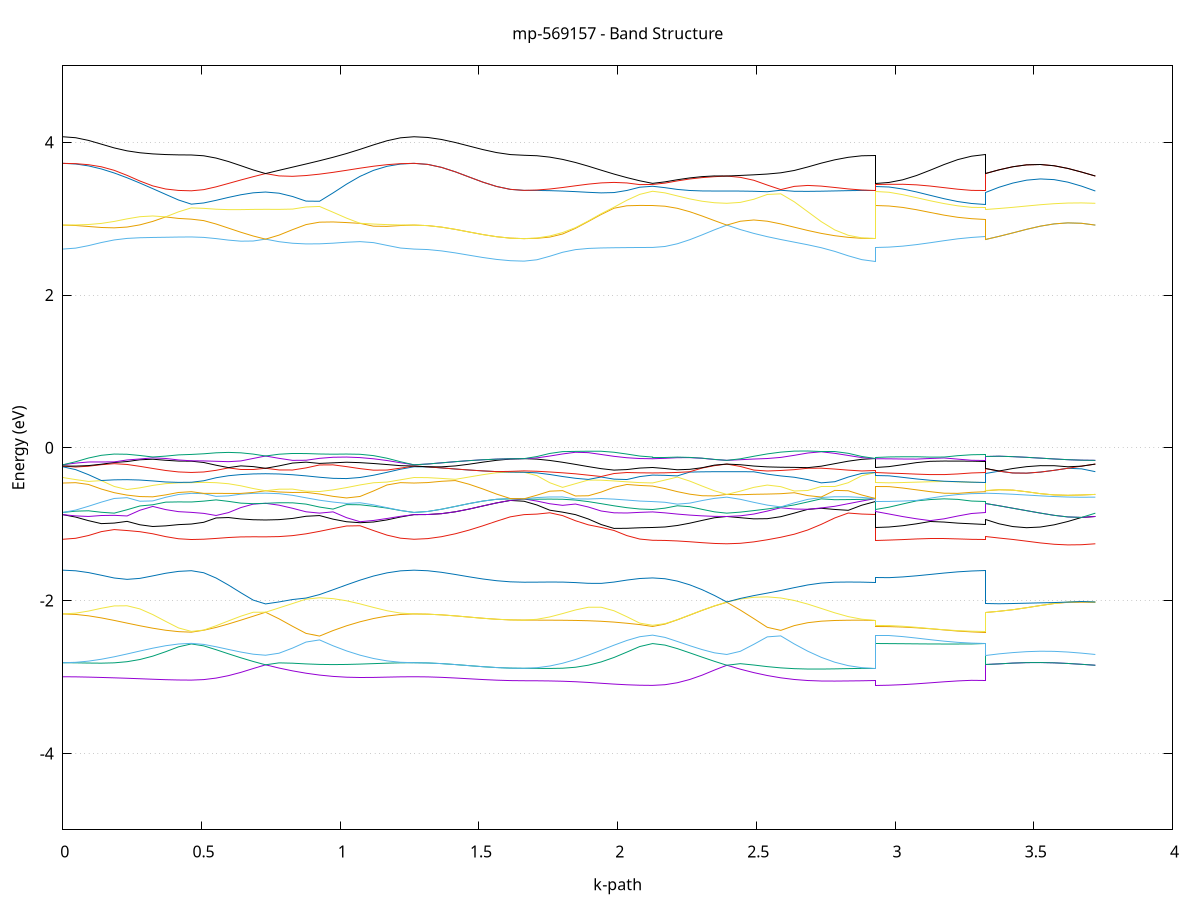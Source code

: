 set title 'mp-569157 - Band Structure'
set xlabel 'k-path'
set ylabel 'Energy (eV)'
set grid y
set yrange [-5:5]
set terminal png size 800,600
set output 'mp-569157_bands_gnuplot.png'
plot '-' using 1:2 with lines notitle, '-' using 1:2 with lines notitle, '-' using 1:2 with lines notitle, '-' using 1:2 with lines notitle, '-' using 1:2 with lines notitle, '-' using 1:2 with lines notitle, '-' using 1:2 with lines notitle, '-' using 1:2 with lines notitle, '-' using 1:2 with lines notitle, '-' using 1:2 with lines notitle, '-' using 1:2 with lines notitle, '-' using 1:2 with lines notitle, '-' using 1:2 with lines notitle, '-' using 1:2 with lines notitle, '-' using 1:2 with lines notitle, '-' using 1:2 with lines notitle, '-' using 1:2 with lines notitle, '-' using 1:2 with lines notitle, '-' using 1:2 with lines notitle, '-' using 1:2 with lines notitle, '-' using 1:2 with lines notitle, '-' using 1:2 with lines notitle, '-' using 1:2 with lines notitle, '-' using 1:2 with lines notitle, '-' using 1:2 with lines notitle, '-' using 1:2 with lines notitle, '-' using 1:2 with lines notitle, '-' using 1:2 with lines notitle, '-' using 1:2 with lines notitle, '-' using 1:2 with lines notitle, '-' using 1:2 with lines notitle, '-' using 1:2 with lines notitle, '-' using 1:2 with lines notitle, '-' using 1:2 with lines notitle, '-' using 1:2 with lines notitle, '-' using 1:2 with lines notitle, '-' using 1:2 with lines notitle, '-' using 1:2 with lines notitle, '-' using 1:2 with lines notitle, '-' using 1:2 with lines notitle, '-' using 1:2 with lines notitle, '-' using 1:2 with lines notitle, '-' using 1:2 with lines notitle, '-' using 1:2 with lines notitle, '-' using 1:2 with lines notitle, '-' using 1:2 with lines notitle, '-' using 1:2 with lines notitle, '-' using 1:2 with lines notitle, '-' using 1:2 with lines notitle, '-' using 1:2 with lines notitle, '-' using 1:2 with lines notitle, '-' using 1:2 with lines notitle
0.000000 -12.247016
0.046334 -12.242816
0.092668 -12.230416
0.139002 -12.210016
0.185336 -12.181916
0.231670 -12.146816
0.278004 -12.105916
0.324338 -12.061116
0.370673 -12.016416
0.417007 -11.979816
0.463341 -11.964716
0.463341 -11.964716
0.507926 -11.960216
0.552511 -11.946716
0.597096 -11.924316
0.641681 -11.893216
0.686266 -11.853616
0.730850 -11.806016
0.730850 -11.806016
0.779489 -11.864016
0.828127 -11.923816
0.876765 -11.982916
0.925403 -12.039216
0.974041 -12.090816
1.022679 -12.136616
1.071318 -12.175316
1.119956 -12.206216
1.168594 -12.228716
1.217232 -12.242416
1.265870 -12.247016
1.265870 -12.247016
1.315462 -12.246316
1.365053 -12.244416
1.414645 -12.241616
1.464236 -12.238316
1.513828 -12.234916
1.563419 -12.231916
1.613011 -12.230016
1.662602 -12.229316
1.662602 -12.229316
1.708937 -12.225216
1.755271 -12.212916
1.801605 -12.192616
1.847939 -12.164716
1.894273 -12.129916
1.940607 -12.089316
1.986941 -12.044816
2.033275 -12.000516
2.079609 -11.964316
2.125943 -11.949416
2.125943 -11.949416
2.170528 -11.944916
2.215113 -11.931516
2.259698 -11.909216
2.304283 -11.878316
2.348868 -11.838916
2.393453 -11.791616
2.393453 -11.791616
2.442091 -11.849216
2.490729 -11.908616
2.539367 -11.967216
2.588006 -12.023016
2.636644 -12.074316
2.685282 -12.119716
2.733920 -12.158216
2.782558 -12.188816
2.831196 -12.211216
2.879834 -12.224716
2.928473 -12.229316
2.928473 -11.949416
2.978064 -11.950016
3.027656 -11.951716
3.077247 -11.954216
3.126839 -11.957216
3.176430 -11.960116
3.226022 -11.962516
3.275613 -11.964216
3.325205 -11.964716
3.325205 -11.806016
3.374796 -11.805916
3.424388 -11.804816
3.473980 -11.802816
3.523571 -11.800216
3.573163 -11.797316
3.622754 -11.794716
3.672346 -11.792716
3.721937 -11.791616
e
0.000000 -11.138316
0.046334 -11.136816
0.092668 -11.132516
0.139002 -11.159516
0.185336 -11.236816
0.231670 -11.320216
0.278004 -11.404616
0.324338 -11.485316
0.370673 -11.556616
0.417007 -11.609616
0.463341 -11.630216
0.463341 -11.630216
0.507926 -11.635616
0.552511 -11.651616
0.597096 -11.677716
0.641681 -11.713216
0.686266 -11.756616
0.730850 -11.805916
0.730850 -11.805916
0.779489 -11.745216
0.828127 -11.676116
0.876765 -11.599616
0.925403 -11.516916
0.974041 -11.429816
1.022679 -11.340616
1.071318 -11.252416
1.119956 -11.170116
1.168594 -11.131916
1.217232 -11.136616
1.265870 -11.138316
1.265870 -11.138316
1.315462 -11.139816
1.365053 -11.144116
1.414645 -11.150616
1.464236 -11.158316
1.513828 -11.166016
1.563419 -11.172616
1.613011 -11.176916
1.662602 -11.178516
1.662602 -11.178516
1.708937 -11.176816
1.755271 -11.171816
1.801605 -11.163716
1.847939 -11.226216
1.894273 -11.308816
1.940607 -11.392416
1.986941 -11.472416
2.033275 -11.543116
2.079609 -11.595616
2.125943 -11.616016
2.125943 -11.616016
2.170528 -11.621416
2.215113 -11.637416
2.259698 -11.663716
2.304283 -11.699216
2.348868 -11.742516
2.393453 -11.791516
2.393453 -11.791516
2.442091 -11.731216
2.490729 -11.662516
2.539367 -11.586516
2.588006 -11.504416
2.636644 -11.417816
2.685282 -11.329216
2.733920 -11.241816
2.782558 -11.162316
2.831196 -11.171116
2.879834 -11.176616
2.928473 -11.178516
2.928473 -11.616016
2.978064 -11.616516
3.027656 -11.618116
3.077247 -11.620516
3.126839 -11.623216
3.176430 -11.625916
3.226022 -11.628216
3.275613 -11.629716
3.325205 -11.630216
3.325205 -11.805916
3.374796 -11.805916
3.424388 -11.804816
3.473980 -11.802816
3.523571 -11.800216
3.573163 -11.797316
3.622754 -11.794616
3.672346 -11.792616
3.721937 -11.791516
e
0.000000 -11.034016
0.046334 -11.050116
0.092668 -11.094616
0.139002 -11.125516
0.185336 -11.116516
0.231670 -11.106316
0.278004 -11.096616
0.324338 -11.090116
0.370673 -11.088116
0.417007 -11.088316
0.463341 -11.088516
0.463341 -11.088516
0.507926 -11.090416
0.552511 -11.095416
0.597096 -11.101816
0.641681 -11.107916
0.686266 -11.112116
0.730850 -11.113516
0.730850 -11.113516
0.779489 -11.111916
0.828127 -11.107516
0.876765 -11.101616
0.925403 -11.096316
0.974041 -11.096416
1.022679 -11.104216
1.071318 -11.114616
1.119956 -11.124316
1.168594 -11.100216
1.217232 -11.051716
1.265870 -11.034016
1.265870 -11.034016
1.315462 -11.033716
1.365053 -11.032816
1.414645 -11.031516
1.464236 -11.029916
1.513828 -11.028316
1.563419 -11.026916
1.613011 -11.025916
1.662602 -11.025616
1.662602 -11.025616
1.708937 -11.041516
1.755271 -11.085416
1.801605 -11.149616
1.847939 -11.152916
1.894273 -11.139716
1.940607 -11.125016
1.986941 -11.109716
2.033275 -11.095016
2.079609 -11.082716
2.125943 -11.075516
2.125943 -11.075516
2.170528 -11.076916
2.215113 -11.080716
2.259698 -11.085816
2.304283 -11.090616
2.348868 -11.094016
2.393453 -11.095116
2.393453 -11.095116
2.442091 -11.093916
2.490729 -11.091516
2.539367 -11.092916
2.588006 -11.104616
2.636644 -11.120416
2.685282 -11.136116
2.733920 -11.150416
2.782558 -11.160116
2.831196 -11.091016
2.879834 -11.043116
2.928473 -11.025616
2.928473 -11.075516
2.978064 -11.076116
3.027656 -11.077616
3.077247 -11.079816
3.126839 -11.082316
3.176430 -11.084716
3.226022 -11.086816
3.275613 -11.088116
3.325205 -11.088516
3.325205 -11.113516
3.374796 -11.112216
3.424388 -11.109816
3.473980 -11.106616
3.523571 -11.102916
3.573163 -11.099416
3.622754 -11.096716
3.672346 -11.095116
3.721937 -11.095116
e
0.000000 -11.033916
0.046334 -11.035116
0.092668 -11.038316
0.139002 -11.043216
0.185336 -11.048716
0.231670 -11.054016
0.278004 -11.057216
0.324338 -11.056116
0.370673 -11.050416
0.417007 -11.044016
0.463341 -11.041316
0.463341 -11.041316
0.507926 -11.040216
0.552511 -11.036816
0.597096 -11.031416
0.641681 -11.024116
0.686266 -11.015016
0.730850 -11.004516
0.730850 -11.004516
0.779489 -11.017116
0.828127 -11.030516
0.876765 -11.044116
0.925403 -11.055916
0.974041 -11.061416
1.022679 -11.058316
1.071318 -11.051516
1.119956 -11.044616
1.168594 -11.038916
1.217232 -11.035216
1.265870 -11.033916
1.265870 -11.033916
1.315462 -11.033616
1.365053 -11.032816
1.414645 -11.031516
1.464236 -11.029916
1.513828 -11.028316
1.563419 -11.026816
1.613011 -11.025916
1.662602 -11.025616
1.662602 -11.025616
1.708937 -11.026616
1.755271 -11.029616
1.801605 -11.034316
1.847939 -11.040016
1.894273 -11.046116
1.940607 -11.052316
1.986941 -11.057916
2.033275 -11.062916
2.079609 -11.067516
2.125943 -11.071616
2.125943 -11.071616
2.170528 -11.070416
2.215113 -11.066616
2.259698 -11.060616
2.304283 -11.052316
2.348868 -11.042016
2.393453 -11.030216
2.393453 -11.030216
2.442091 -11.044316
2.490729 -11.058516
2.539367 -11.067816
2.588006 -11.065916
2.636644 -11.058816
2.685282 -11.050516
2.733920 -11.042516
2.782558 -11.035516
2.831196 -11.030116
2.879834 -11.026716
2.928473 -11.025616
2.928473 -11.071616
2.978064 -11.070516
3.027656 -11.067216
3.077247 -11.062216
3.126839 -11.056416
3.176430 -11.050616
3.226022 -11.045716
3.275613 -11.042416
3.325205 -11.041316
3.325205 -11.004516
3.374796 -11.004216
3.424388 -11.005916
3.473980 -11.009316
3.523571 -11.013916
3.573163 -11.019116
3.622754 -11.024016
3.672346 -11.027916
3.721937 -11.030216
e
0.000000 -10.898616
0.046334 -10.899016
0.092668 -10.900516
0.139002 -10.903116
0.185336 -10.907316
0.231670 -10.913116
0.278004 -10.920416
0.324338 -10.928716
0.370673 -10.937116
0.417007 -10.943716
0.463341 -10.946316
0.463341 -10.946316
0.507926 -10.951516
0.552511 -10.961816
0.597096 -10.972716
0.641681 -10.983216
0.686266 -10.993716
0.730850 -11.004416
0.730850 -11.004416
0.779489 -10.991716
0.828127 -10.978116
0.876765 -10.964116
0.925403 -10.950316
0.974041 -10.937116
1.022679 -10.925216
1.071318 -10.915016
1.119956 -10.907116
1.168594 -10.901816
1.217232 -10.899216
1.265870 -10.898616
1.265870 -10.898616
1.315462 -10.898916
1.365053 -10.899716
1.414645 -10.901016
1.464236 -10.902616
1.513828 -10.904116
1.563419 -10.905516
1.613011 -10.906516
1.662602 -10.906816
1.662602 -10.906816
1.708937 -10.907616
1.755271 -10.910216
1.801605 -10.914616
1.847939 -10.920916
1.894273 -10.929216
1.940607 -10.939116
1.986941 -10.950016
2.033275 -10.960716
2.079609 -10.969016
2.125943 -10.972316
2.125943 -10.972316
2.170528 -10.976116
2.215113 -10.985016
2.259698 -10.995616
2.304283 -11.006616
2.348868 -11.018016
2.393453 -11.030116
2.393453 -11.030116
2.442091 -11.015716
2.490729 -11.000316
2.539367 -10.984316
2.588006 -10.968516
2.636644 -10.953416
2.685282 -10.939616
2.733920 -10.927616
2.782558 -10.918116
2.831196 -10.911416
2.879834 -10.907816
2.928473 -10.906816
2.928473 -10.972316
2.978064 -10.971316
3.027656 -10.968516
3.077247 -10.964416
3.126839 -10.959516
3.176430 -10.954516
3.226022 -10.950216
3.275613 -10.947316
3.325205 -10.946316
3.325205 -11.004416
3.374796 -11.004116
3.424388 -11.005816
3.473980 -11.009216
3.523571 -11.013916
3.573163 -11.019016
3.622754 -11.024016
3.672346 -11.027916
3.721937 -11.030116
e
0.000000 -10.898516
0.046334 -10.898416
0.092668 -10.898516
0.139002 -10.899616
0.185336 -10.901516
0.231670 -10.904016
0.278004 -10.906616
0.324338 -10.909116
0.370673 -10.911016
0.417007 -10.912316
0.463341 -10.912716
0.463341 -10.912716
0.507926 -10.907916
0.552511 -10.898916
0.597096 -10.890716
0.641681 -10.885016
0.686266 -10.881916
0.730850 -10.881016
0.730850 -10.881016
0.779489 -10.881816
0.828127 -10.883716
0.876765 -10.886016
0.925403 -10.888416
0.974041 -10.890716
1.022679 -10.892816
1.071318 -10.894716
1.119956 -10.896316
1.168594 -10.897516
1.217232 -10.898316
1.265870 -10.898516
1.265870 -10.898516
1.315462 -10.898816
1.365053 -10.899716
1.414645 -10.901016
1.464236 -10.902516
1.513828 -10.904116
1.563419 -10.905516
1.613011 -10.906416
1.662602 -10.906716
1.662602 -10.906716
1.708937 -10.906816
1.755271 -10.907316
1.801605 -10.908716
1.847939 -10.910916
1.894273 -10.913616
1.940607 -10.916416
1.986941 -10.918916
2.033275 -10.920916
2.079609 -10.922216
2.125943 -10.922716
2.125943 -10.922716
2.170528 -10.919816
2.215113 -10.913716
2.259698 -10.907916
2.304283 -10.903916
2.348868 -10.901916
2.393453 -10.901316
2.393453 -10.901316
2.442091 -10.901716
2.490729 -10.902616
2.539367 -10.903616
2.588006 -10.904416
2.636644 -10.905016
2.685282 -10.905516
2.733920 -10.905916
2.782558 -10.906216
2.831196 -10.906516
2.879834 -10.906716
2.928473 -10.906716
2.928473 -10.922716
2.978064 -10.922216
3.027656 -10.921016
3.077247 -10.919216
3.126839 -10.917216
3.176430 -10.915316
3.226022 -10.913916
3.275613 -10.913016
3.325205 -10.912716
3.325205 -10.881016
3.374796 -10.882516
3.424388 -10.885216
3.473980 -10.888916
3.523571 -10.892916
3.573163 -10.896716
3.622754 -10.899716
3.672346 -10.901416
3.721937 -10.901316
e
0.000000 -10.030916
0.046334 -10.014416
0.092668 -9.968216
0.139002 -9.899816
0.185336 -9.817316
0.231670 -9.727416
0.278004 -9.636016
0.324338 -9.548416
0.370673 -9.471516
0.417007 -9.415416
0.463341 -9.393916
0.463341 -9.393916
0.507926 -9.386516
0.552511 -9.364616
0.597096 -9.329816
0.641681 -9.284316
0.686266 -9.230616
0.730850 -9.171616
0.730850 -9.171616
0.779489 -9.242916
0.828127 -9.323316
0.876765 -9.411416
0.925403 -9.505516
0.974041 -9.603516
1.022679 -9.702716
1.071318 -9.799216
1.119956 -9.888116
1.168594 -9.962316
1.217232 -10.012816
1.265870 -10.030916
1.265870 -10.030916
1.315462 -10.030816
1.365053 -10.030716
1.414645 -10.030616
1.464236 -10.030516
1.513828 -10.030416
1.563419 -10.030216
1.613011 -10.030216
1.662602 -10.030116
1.662602 -10.030116
1.708937 -10.013616
1.755271 -9.967316
1.801605 -9.898716
1.847939 -9.815816
1.894273 -9.725416
1.940607 -9.633316
1.986941 -9.544916
2.033275 -9.467016
2.079609 -9.410016
2.125943 -9.388216
2.125943 -9.388216
2.170528 -9.380616
2.215113 -9.358116
2.259698 -9.322416
2.304283 -9.275716
2.348868 -9.220516
2.393453 -9.159716
2.393453 -9.159716
2.442091 -9.233116
2.490729 -9.315616
2.539367 -9.405516
2.588006 -9.501216
2.636644 -9.600416
2.685282 -9.700516
2.733920 -9.797716
2.782558 -9.887016
2.831196 -9.961416
2.879834 -10.012016
2.928473 -10.030116
2.928473 -9.388216
2.978064 -9.388416
3.027656 -9.389016
3.077247 -9.390016
3.126839 -9.391116
3.176430 -9.392216
3.226022 -9.393116
3.275613 -9.393716
3.325205 -9.393916
3.325205 -9.171616
3.374796 -9.172716
3.424388 -9.172816
3.473980 -9.171716
3.523571 -9.169816
3.573163 -9.167216
3.622754 -9.164316
3.672346 -9.161716
3.721937 -9.159716
e
0.000000 -8.690516
0.046334 -8.694716
0.092668 -8.707416
0.139002 -8.728316
0.185336 -8.757316
0.231670 -8.793816
0.278004 -8.836516
0.324338 -8.883316
0.370673 -8.929716
0.417007 -8.967016
0.463341 -8.982116
0.463341 -8.982116
0.507926 -8.987616
0.552511 -9.003816
0.597096 -9.030816
0.641681 -9.068016
0.686266 -9.115216
0.730850 -9.171616
0.730850 -9.171616
0.779489 -9.104116
0.828127 -9.036216
0.876765 -8.970516
0.925403 -8.909016
0.974041 -8.853416
1.022679 -8.804816
1.071318 -8.764316
1.119956 -8.732216
1.168594 -8.709116
1.217232 -8.695116
1.265870 -8.690516
1.265870 -8.690516
1.315462 -8.689016
1.365053 -8.684816
1.414645 -8.678516
1.464236 -8.671016
1.513828 -8.663616
1.563419 -8.657416
1.613011 -8.653216
1.662602 -8.651716
1.662602 -8.651716
1.708937 -8.656416
1.755271 -8.670216
1.801605 -8.692916
1.847939 -8.724316
1.894273 -8.763516
1.940607 -8.809216
1.986941 -8.858916
2.033275 -8.907816
2.079609 -8.947016
2.125943 -8.962716
2.125943 -8.962716
2.170528 -8.968416
2.215113 -8.985516
2.259698 -9.013616
2.304283 -9.052416
2.348868 -9.101316
2.393453 -9.159716
2.393453 -9.159716
2.442091 -9.089816
2.490729 -9.019316
2.539367 -8.950616
2.588006 -8.886016
2.636644 -8.827116
2.685282 -8.775316
2.733920 -8.731816
2.782558 -8.697116
2.831196 -8.672016
2.879834 -8.656816
2.928473 -8.651716
2.928473 -8.962716
2.978064 -8.963416
3.027656 -8.965516
3.077247 -8.968716
3.126839 -8.972416
3.176430 -8.976116
3.226022 -8.979216
3.275613 -8.981416
3.325205 -8.982116
3.325205 -9.171616
3.374796 -9.172716
3.424388 -9.172816
3.473980 -9.171716
3.523571 -9.169816
3.573163 -9.167216
3.622754 -9.164316
3.672346 -9.161716
3.721937 -9.159716
e
0.000000 -2.996616
0.046334 -2.998016
0.092668 -3.001516
0.139002 -3.006016
0.185336 -3.011016
0.231670 -3.016516
0.278004 -3.022816
0.324338 -3.029316
0.370673 -3.035216
0.417007 -3.039216
0.463341 -3.040716
0.463341 -3.040716
0.507926 -3.034016
0.552511 -3.014416
0.597096 -2.982416
0.641681 -2.939716
0.686266 -2.889416
0.730850 -2.840516
0.730850 -2.840516
0.779489 -2.882916
0.828127 -2.919716
0.876765 -2.950416
0.925403 -2.974716
0.974041 -2.992216
1.022679 -3.002616
1.071318 -3.006616
1.119956 -3.005516
1.168594 -3.001716
1.217232 -2.998116
1.265870 -2.996616
1.265870 -2.996616
1.315462 -2.998716
1.365053 -3.004516
1.414645 -3.013216
1.464236 -3.023216
1.513828 -3.033216
1.563419 -3.041516
1.613011 -3.047016
1.662602 -3.048916
1.662602 -3.048916
1.708937 -3.049616
1.755271 -3.051616
1.801605 -3.055516
1.847939 -3.062016
1.894273 -3.071216
1.940607 -3.082116
1.986941 -3.092916
2.033275 -3.101816
2.079609 -3.107716
2.125943 -3.109716
2.125943 -3.109716
2.170528 -3.101016
2.215113 -3.075116
2.259698 -3.032916
2.304283 -2.976316
2.348868 -2.909416
2.393453 -2.846216
2.393453 -2.846216
2.442091 -2.897516
2.490729 -2.942716
2.539367 -2.980716
2.588006 -3.010816
2.636644 -3.032616
2.685282 -3.046216
2.733920 -3.052516
2.782558 -3.053416
2.831196 -3.051616
2.879834 -3.049616
2.928473 -3.048916
2.928473 -3.109716
2.978064 -3.107316
3.027656 -3.100116
3.077247 -3.089316
3.126839 -3.076316
3.176430 -3.062916
3.226022 -3.051316
3.275613 -3.043516
3.325205 -3.040716
3.325205 -2.840516
3.374796 -2.828216
3.424388 -2.818016
3.473980 -2.811816
3.523571 -2.810616
3.573163 -2.814516
3.622754 -2.822816
3.672346 -2.834016
3.721937 -2.846216
e
0.000000 -2.813216
0.046334 -2.814516
0.092668 -2.817416
0.139002 -2.818916
0.185336 -2.814616
0.231670 -2.799816
0.278004 -2.771016
0.324338 -2.726916
0.370673 -2.669216
0.417007 -2.605316
0.463341 -2.567316
0.463341 -2.567316
0.507926 -2.592516
0.552511 -2.642616
0.597096 -2.696516
0.641681 -2.748516
0.686266 -2.796716
0.730850 -2.840516
0.730850 -2.840516
0.779489 -2.815016
0.828127 -2.819416
0.876765 -2.828716
0.925403 -2.835216
0.974041 -2.837516
1.022679 -2.835716
1.071318 -2.831116
1.119956 -2.825016
1.168594 -2.819016
1.217232 -2.814716
1.265870 -2.813216
1.265870 -2.813216
1.315462 -2.816216
1.365053 -2.824716
1.414645 -2.837216
1.464236 -2.851316
1.513828 -2.865016
1.563419 -2.876316
1.613011 -2.883716
1.662602 -2.886216
1.662602 -2.886216
1.708937 -2.887116
1.755271 -2.888216
1.801605 -2.885216
1.847939 -2.872416
1.894273 -2.845616
1.940607 -2.802716
1.986941 -2.744316
2.033275 -2.673916
2.079609 -2.601416
2.125943 -2.562416
2.125943 -2.562416
2.170528 -2.582416
2.215113 -2.628416
2.259698 -2.683516
2.304283 -2.739916
2.348868 -2.794716
2.393453 -2.846216
2.393453 -2.846216
2.442091 -2.825416
2.490729 -2.843216
2.539367 -2.864216
2.588006 -2.880516
2.636644 -2.890916
2.685282 -2.895716
2.733920 -2.896216
2.782558 -2.893716
2.831196 -2.890216
2.879834 -2.887316
2.928473 -2.886216
2.928473 -2.562416
2.978064 -2.562916
3.027656 -2.564316
3.077247 -2.566116
3.126839 -2.567516
3.176430 -2.568216
3.226022 -2.568116
3.275613 -2.567616
3.325205 -2.567316
3.325205 -2.840516
3.374796 -2.828216
3.424388 -2.818016
3.473980 -2.811816
3.523571 -2.810616
3.573163 -2.814516
3.622754 -2.822816
3.672346 -2.833916
3.721937 -2.846216
e
0.000000 -2.813116
0.046334 -2.807816
0.092668 -2.792316
0.139002 -2.767516
0.185336 -2.735516
0.231670 -2.698616
0.278004 -2.659816
0.324338 -2.622716
0.370673 -2.590716
0.417007 -2.568116
0.463341 -2.559716
0.463341 -2.559716
0.507926 -2.573316
0.552511 -2.604016
0.597096 -2.639316
0.641681 -2.673316
0.686266 -2.701516
0.730850 -2.715116
0.730850 -2.715116
0.779489 -2.688616
0.828127 -2.621516
0.876765 -2.542516
0.925403 -2.514616
0.974041 -2.591316
1.022679 -2.658216
1.071318 -2.714116
1.119956 -2.757916
1.168594 -2.789016
1.217232 -2.807216
1.265870 -2.813116
1.265870 -2.813116
1.315462 -2.816216
1.365053 -2.824716
1.414645 -2.837116
1.464236 -2.851316
1.513828 -2.865016
1.563419 -2.876316
1.613011 -2.883616
1.662602 -2.886216
1.662602 -2.886216
1.708937 -2.878616
1.755271 -2.856216
1.801605 -2.819916
1.847939 -2.771516
1.894273 -2.713616
1.940607 -2.649416
1.986941 -2.583516
2.033275 -2.521716
2.079609 -2.472616
2.125943 -2.451916
2.125943 -2.451916
2.170528 -2.481516
2.215113 -2.534816
2.259698 -2.589916
2.304283 -2.641016
2.348868 -2.683616
2.393453 -2.705216
2.393453 -2.705216
2.442091 -2.664016
2.490729 -2.572516
2.539367 -2.474716
2.588006 -2.461916
2.636644 -2.567416
2.685282 -2.662116
2.733920 -2.742616
2.782558 -2.806316
2.831196 -2.851416
2.879834 -2.877716
2.928473 -2.886216
2.928473 -2.451916
2.978064 -2.457116
3.027656 -2.471116
3.077247 -2.490416
3.126839 -2.511416
3.176430 -2.530816
3.226022 -2.546316
3.275613 -2.556316
3.325205 -2.559716
3.325205 -2.715116
3.374796 -2.697116
3.424388 -2.680616
3.473980 -2.668316
3.523571 -2.662616
3.573163 -2.664316
3.622754 -2.673316
3.672346 -2.687716
3.721937 -2.705216
e
0.000000 -2.174416
0.046334 -2.180816
0.092668 -2.199016
0.139002 -2.226316
0.185336 -2.259216
0.231670 -2.294516
0.278004 -2.329316
0.324338 -2.361216
0.370673 -2.387816
0.417007 -2.406316
0.463341 -2.413116
0.463341 -2.413116
0.507926 -2.387816
0.552511 -2.351416
0.597096 -2.305816
0.641681 -2.256116
0.686266 -2.204516
0.730850 -2.152316
0.730850 -2.152316
0.779489 -2.238416
0.828127 -2.336116
0.876765 -2.429116
0.925403 -2.464216
0.974041 -2.392416
1.022679 -2.329916
1.071318 -2.277316
1.119956 -2.234516
1.168594 -2.202116
1.217232 -2.181516
1.265870 -2.174416
1.265870 -2.174416
1.315462 -2.177516
1.365053 -2.186516
1.414645 -2.199916
1.464236 -2.215516
1.513828 -2.231016
1.563419 -2.243916
1.613011 -2.252516
1.662602 -2.255516
1.662602 -2.255516
1.708937 -2.255616
1.755271 -2.256216
1.801605 -2.257316
1.847939 -2.259616
1.894273 -2.263716
1.940607 -2.270616
1.986941 -2.281316
2.033275 -2.296416
2.079609 -2.313816
2.125943 -2.338616
2.125943 -2.338616
2.170528 -2.307616
2.215113 -2.251416
2.259698 -2.190416
2.304283 -2.128316
2.348868 -2.070316
2.393453 -2.022016
2.393453 -2.022016
2.442091 -2.123816
2.490729 -2.235316
2.539367 -2.349616
2.588006 -2.389616
2.636644 -2.327316
2.685282 -2.289116
2.733920 -2.269216
2.782558 -2.260216
2.831196 -2.256716
2.879834 -2.255716
2.928473 -2.255516
2.928473 -2.338616
2.978064 -2.340516
3.027656 -2.346216
3.077247 -2.355916
3.126839 -2.368416
3.176430 -2.383616
3.226022 -2.398816
3.275613 -2.409316
3.325205 -2.413116
3.325205 -2.152316
3.374796 -2.139616
3.424388 -2.119216
3.473980 -2.093016
3.523571 -2.064516
3.573163 -2.038116
3.622754 -2.022716
3.672346 -2.021516
3.721937 -2.022016
e
0.000000 -2.174416
0.046334 -2.164316
0.092668 -2.136816
0.139002 -2.100316
0.185336 -2.069716
0.231670 -2.067616
0.278004 -2.108716
0.324338 -2.183016
0.370673 -2.271716
0.417007 -2.357516
0.463341 -2.403216
0.463341 -2.403216
0.507926 -2.385716
0.552511 -2.329116
0.597096 -2.265816
0.641681 -2.204016
0.686266 -2.152616
0.730850 -2.152316
0.730850 -2.152316
0.779489 -2.095416
0.828127 -2.038616
0.876765 -1.981016
0.925403 -1.962316
0.974041 -1.974216
1.022679 -2.002116
1.071318 -2.042716
1.119956 -2.089216
1.168594 -2.132516
1.217232 -2.163216
1.265870 -2.174416
1.265870 -2.174416
1.315462 -2.177516
1.365053 -2.186516
1.414645 -2.199916
1.464236 -2.215516
1.513828 -2.231016
1.563419 -2.243916
1.613011 -2.252516
1.662602 -2.255516
1.662602 -2.255516
1.708937 -2.244516
1.755271 -2.213916
1.801605 -2.169816
1.847939 -2.122316
1.894273 -2.087216
1.940607 -2.086816
1.986941 -2.132916
2.033275 -2.211116
2.079609 -2.294816
2.125943 -2.323316
2.125943 -2.323316
2.170528 -2.301716
2.215113 -2.250016
2.259698 -2.187816
2.304283 -2.126516
2.348868 -2.069116
2.393453 -2.018116
2.393453 -2.018116
2.442091 -1.979916
2.490729 -1.956116
2.539367 -1.951116
2.588006 -1.965416
2.636644 -1.998116
2.685282 -2.045716
2.733920 -2.102316
2.782558 -2.159816
2.831196 -2.209516
2.879834 -2.243416
2.928473 -2.255516
2.928473 -2.323316
2.978064 -2.326516
3.027656 -2.335616
3.077247 -2.349516
3.126839 -2.366316
3.176430 -2.381516
3.226022 -2.392916
3.275613 -2.400516
3.325205 -2.403216
3.325205 -2.152316
3.374796 -2.139616
3.424388 -2.119216
3.473980 -2.093016
3.523571 -2.064416
3.573163 -2.038116
3.622754 -2.019216
3.672346 -2.012016
3.721937 -2.018116
e
0.000000 -1.601616
0.046334 -1.609716
0.092668 -1.633216
0.139002 -1.668116
0.185336 -1.704016
0.231670 -1.721816
0.278004 -1.708916
0.324338 -1.676416
0.370673 -1.642016
0.417007 -1.617416
0.463341 -1.608616
0.463341 -1.608616
0.507926 -1.635316
0.552511 -1.704216
0.597096 -1.796216
0.641681 -1.896716
0.686266 -1.993216
0.730850 -2.043416
0.730850 -2.043416
0.779489 -2.017316
0.828127 -1.986016
0.876765 -1.966616
0.925403 -1.921116
0.974041 -1.858316
1.022679 -1.794016
1.071318 -1.732316
1.119956 -1.678316
1.168594 -1.636716
1.217232 -1.610516
1.265870 -1.601616
1.265870 -1.601616
1.315462 -1.609116
1.365053 -1.629516
1.414645 -1.657816
1.464236 -1.688416
1.513828 -1.716816
1.563419 -1.739516
1.613011 -1.754116
1.662602 -1.759216
1.662602 -1.759216
1.708937 -1.758316
1.755271 -1.756816
1.801605 -1.757716
1.847939 -1.764016
1.894273 -1.773716
1.940607 -1.774616
1.986941 -1.757216
2.033275 -1.731316
2.079609 -1.710716
2.125943 -1.703016
2.125943 -1.703016
2.170528 -1.713716
2.215113 -1.744616
2.259698 -1.793216
2.304283 -1.856716
2.348868 -1.932716
2.393453 -2.018116
2.393453 -2.018116
2.442091 -1.971816
2.490729 -1.934516
2.539367 -1.901916
2.588006 -1.867916
2.636644 -1.830216
2.685282 -1.794916
2.733920 -1.770316
2.782558 -1.759016
2.831196 -1.756816
2.879834 -1.758216
2.928473 -1.759216
2.928473 -1.703016
2.978064 -1.699616
3.027656 -1.690016
3.077247 -1.675316
3.126839 -1.657616
3.176430 -1.639416
3.226022 -1.623416
3.275613 -1.612516
3.325205 -1.608616
3.325205 -2.043416
3.374796 -2.041416
3.424388 -2.038016
3.473980 -2.033816
3.523571 -2.029416
3.573163 -2.025516
3.622754 -2.019216
3.672346 -2.011916
3.721937 -2.018116
e
0.000000 -1.197116
0.046334 -1.184216
0.092668 -1.147916
0.139002 -1.097016
0.185336 -1.070116
0.231670 -1.082716
0.278004 -1.098016
0.324338 -1.125216
0.370673 -1.162416
0.417007 -1.190316
0.463341 -1.200316
0.463341 -1.200316
0.507926 -1.196316
0.552511 -1.186016
0.597096 -1.174016
0.641681 -1.166216
0.686266 -1.164516
0.730850 -1.165216
0.730850 -1.165216
0.779489 -1.162016
0.828127 -1.149416
0.876765 -1.125816
0.925403 -1.093416
0.974041 -1.057016
1.022679 -1.023416
1.071318 -1.019916
1.119956 -1.083016
1.168594 -1.142816
1.217232 -1.182916
1.265870 -1.197116
1.265870 -1.197116
1.315462 -1.188316
1.365053 -1.163416
1.414645 -1.125416
1.464236 -1.077216
1.513828 -1.021216
1.563419 -0.960816
1.613011 -0.903516
1.662602 -0.874416
1.662602 -0.874416
1.708937 -0.867616
1.755271 -0.850216
1.801605 -0.887416
1.847939 -0.954316
1.894273 -1.008116
1.940607 -1.041716
1.986941 -1.082016
2.033275 -1.149216
2.079609 -1.194316
2.125943 -1.210216
2.125943 -1.210216
2.170528 -1.212416
2.215113 -1.219116
2.259698 -1.229416
2.304283 -1.241516
2.348868 -1.251816
2.393453 -1.256116
2.393453 -1.256116
2.442091 -1.249916
2.490729 -1.231216
2.539367 -1.203516
2.588006 -1.170916
2.636644 -1.130916
2.685282 -1.075516
2.733920 -1.001916
2.782558 -0.918116
2.831196 -0.853716
2.879834 -0.866916
2.928473 -0.874416
2.928473 -1.210216
2.978064 -1.207716
3.027656 -1.201116
3.077247 -1.192916
3.126839 -1.187316
3.176430 -1.187416
3.226022 -1.192316
3.275613 -1.197916
3.325205 -1.200316
3.325205 -1.165216
3.374796 -1.180816
3.424388 -1.199516
3.473980 -1.221816
3.523571 -1.244816
3.573163 -1.262516
3.622754 -1.270816
3.672346 -1.268416
3.721937 -1.256116
e
0.000000 -0.874616
0.046334 -0.906416
0.092668 -0.953416
0.139002 -0.992216
0.185336 -0.985116
0.231670 -0.962616
0.278004 -1.007416
0.324338 -1.029816
0.370673 -1.021616
0.417007 -1.005316
0.463341 -0.997716
0.463341 -0.997716
0.507926 -0.974916
0.552511 -0.918116
0.597096 -0.912416
0.641681 -0.931116
0.686266 -0.941316
0.730850 -0.944616
0.730850 -0.944616
0.779489 -0.940016
0.828127 -0.924316
0.876765 -0.896016
0.925403 -0.886616
0.974041 -0.933616
1.022679 -0.967516
1.071318 -0.980416
1.119956 -0.971016
1.168594 -0.943416
1.217232 -0.905216
1.265870 -0.874616
1.265870 -0.874616
1.315462 -0.873116
1.365053 -0.861916
1.414645 -0.837416
1.464236 -0.802116
1.513828 -0.761316
1.563419 -0.721416
1.613011 -0.688816
1.662602 -0.699216
1.662602 -0.699216
1.708937 -0.748016
1.755271 -0.816316
1.801605 -0.842016
1.847939 -0.874516
1.894273 -0.931516
1.940607 -1.004216
1.986941 -1.054916
2.033275 -1.053316
2.079609 -1.046416
2.125943 -1.042816
2.125943 -1.042816
2.170528 -1.036216
2.215113 -1.016816
2.259698 -0.986716
2.304283 -0.950316
2.348868 -0.915416
2.393453 -0.898716
2.393453 -0.898716
2.442091 -0.914716
2.490729 -0.929916
2.539367 -0.927616
2.588006 -0.901516
2.636644 -0.854916
2.685282 -0.805616
2.733920 -0.791616
2.782558 -0.806716
2.831196 -0.818016
2.879834 -0.751416
2.928473 -0.699216
2.928473 -1.042816
2.978064 -1.036616
3.027656 -1.019716
3.077247 -0.994816
3.126839 -0.964316
3.176430 -0.971816
3.226022 -0.985816
3.275613 -0.994616
3.325205 -0.997716
3.325205 -0.944616
3.374796 -0.994416
3.424388 -1.030816
3.473980 -1.045716
3.523571 -1.037016
3.573163 -1.008116
3.622754 -0.964216
3.672346 -0.911116
3.721937 -0.898716
e
0.000000 -0.874616
0.046334 -0.891016
0.092668 -0.898516
0.139002 -0.886016
0.185336 -0.883716
0.231670 -0.891916
0.278004 -0.817116
0.324338 -0.767016
0.370673 -0.808516
0.417007 -0.835516
0.463341 -0.844816
0.463341 -0.844816
0.507926 -0.858016
0.552511 -0.885616
0.597096 -0.848016
0.641681 -0.782316
0.686266 -0.736916
0.730850 -0.726316
0.730850 -0.726316
0.779489 -0.750716
0.828127 -0.791316
0.876765 -0.837316
0.925403 -0.854816
0.974041 -0.838316
1.022679 -0.914116
1.071318 -0.967116
1.119956 -0.950916
1.168594 -0.925016
1.217232 -0.896616
1.265870 -0.874616
1.265870 -0.874616
1.315462 -0.873116
1.365053 -0.861816
1.414645 -0.837316
1.464236 -0.802116
1.513828 -0.761316
1.563419 -0.721416
1.613011 -0.688816
1.662602 -0.669816
1.662602 -0.669816
1.708937 -0.696916
1.755271 -0.732016
1.801605 -0.752916
1.847939 -0.735916
1.894273 -0.774616
1.940607 -0.826916
1.986941 -0.850716
2.033275 -0.853216
2.079609 -0.844716
2.125943 -0.839016
2.125943 -0.839016
2.170528 -0.851216
2.215113 -0.867316
2.259698 -0.880516
2.304283 -0.890516
2.348868 -0.897316
2.393453 -0.898716
2.393453 -0.898716
2.442091 -0.890216
2.490729 -0.867016
2.539367 -0.828316
2.588006 -0.784516
2.636644 -0.801016
2.685282 -0.804516
2.733920 -0.786816
2.782558 -0.765416
2.831196 -0.731516
2.879834 -0.697116
2.928473 -0.669816
2.928473 -0.839016
2.978064 -0.866116
3.027656 -0.899916
3.077247 -0.929016
3.126839 -0.952916
3.176430 -0.929416
3.226022 -0.892516
3.275613 -0.859716
3.325205 -0.844816
3.325205 -0.726316
3.374796 -0.758316
3.424388 -0.790516
3.473980 -0.822516
3.523571 -0.854316
3.573163 -0.883616
3.622754 -0.904816
3.672346 -0.911116
3.721937 -0.898716
e
0.000000 -0.845916
0.046334 -0.829116
0.092668 -0.824216
0.139002 -0.843616
0.185336 -0.855016
0.231670 -0.810516
0.278004 -0.761116
0.324338 -0.745316
0.370673 -0.711116
0.417007 -0.707916
0.463341 -0.709116
0.463341 -0.709116
0.507926 -0.697716
0.552511 -0.681616
0.597096 -0.700816
0.641681 -0.723916
0.686266 -0.731316
0.730850 -0.726316
0.730850 -0.726316
0.779489 -0.718716
0.828127 -0.720016
0.876765 -0.736716
0.925403 -0.775416
0.974041 -0.802016
1.022679 -0.743216
1.071318 -0.745516
1.119956 -0.764816
1.168594 -0.788816
1.217232 -0.820616
1.265870 -0.845916
1.265870 -0.845916
1.315462 -0.833216
1.365053 -0.803816
1.414645 -0.767316
1.464236 -0.729916
1.513828 -0.697216
1.563419 -0.673816
1.613011 -0.668016
1.662602 -0.669816
1.662602 -0.669816
1.708937 -0.672816
1.755271 -0.671316
1.801605 -0.673216
1.847939 -0.683716
1.894273 -0.704116
1.940607 -0.731016
1.986941 -0.759016
2.033275 -0.783616
2.079609 -0.801016
2.125943 -0.807316
2.125943 -0.807316
2.170528 -0.789716
2.215113 -0.758516
2.259698 -0.770216
2.304283 -0.805316
2.348868 -0.837916
2.393453 -0.855216
2.393453 -0.855216
2.442091 -0.841716
2.490729 -0.821816
2.539367 -0.800316
2.588006 -0.775916
2.636644 -0.747516
2.685282 -0.708416
2.733920 -0.667716
2.782558 -0.679216
2.831196 -0.677516
2.879834 -0.674816
2.928473 -0.669816
2.928473 -0.807316
2.978064 -0.777116
3.027656 -0.734916
3.077247 -0.694416
3.126839 -0.677116
3.176430 -0.667816
3.226022 -0.674916
3.275613 -0.696716
3.325205 -0.709116
3.325205 -0.726316
3.374796 -0.758316
3.424388 -0.790516
3.473980 -0.822516
3.523571 -0.854216
3.573163 -0.883616
3.622754 -0.904716
3.672346 -0.911016
3.721937 -0.855216
e
0.000000 -0.845816
0.046334 -0.814916
0.092668 -0.764816
0.139002 -0.710916
0.185336 -0.662916
0.231670 -0.652516
0.278004 -0.699116
0.324338 -0.695016
0.370673 -0.647816
0.417007 -0.610716
0.463341 -0.596116
0.463341 -0.596116
0.507926 -0.599716
0.552511 -0.635316
0.597096 -0.628816
0.641681 -0.606416
0.686266 -0.595616
0.730850 -0.593716
0.730850 -0.593716
0.779489 -0.600116
0.828127 -0.621516
0.876765 -0.654316
0.925403 -0.685816
0.974041 -0.709616
1.022679 -0.728116
1.071318 -0.718916
1.119956 -0.746316
1.168594 -0.783316
1.217232 -0.819116
1.265870 -0.845816
1.265870 -0.845816
1.315462 -0.833116
1.365053 -0.803816
1.414645 -0.767216
1.464236 -0.729916
1.513828 -0.697116
1.563419 -0.673816
1.613011 -0.663516
1.662602 -0.667216
1.662602 -0.667216
1.708937 -0.651016
1.755271 -0.643116
1.801605 -0.642816
1.847939 -0.668616
1.894273 -0.670116
1.940607 -0.664016
1.986941 -0.671616
2.033275 -0.683616
2.079609 -0.696816
2.125943 -0.703516
2.125943 -0.703516
2.170528 -0.712816
2.215113 -0.737316
2.259698 -0.724116
2.304283 -0.690516
2.348868 -0.661716
2.393453 -0.645516
2.393453 -0.645516
2.442091 -0.673916
2.490729 -0.713416
2.539367 -0.749916
2.588006 -0.773316
2.636644 -0.720716
2.685282 -0.674816
2.733920 -0.649916
2.782558 -0.640516
2.831196 -0.640716
2.879834 -0.649616
2.928473 -0.667216
2.928473 -0.703516
2.978064 -0.701816
3.027656 -0.696816
3.077247 -0.688416
3.126839 -0.659116
3.176430 -0.631116
3.226022 -0.611416
3.275613 -0.599916
3.325205 -0.596116
3.325205 -0.593716
3.374796 -0.599216
3.424388 -0.607716
3.473980 -0.618016
3.523571 -0.628616
3.573163 -0.637816
3.622754 -0.644316
3.672346 -0.647016
3.721937 -0.645516
e
0.000000 -0.460916
0.046334 -0.456216
0.092668 -0.479516
0.139002 -0.539516
0.185336 -0.587116
0.231670 -0.619016
0.278004 -0.637916
0.324338 -0.641516
0.370673 -0.616216
0.417007 -0.584516
0.463341 -0.574416
0.463341 -0.574416
0.507926 -0.596116
0.552511 -0.596416
0.597096 -0.596716
0.641681 -0.596816
0.686266 -0.584216
0.730850 -0.562116
0.730850 -0.562116
0.779489 -0.577916
0.828127 -0.584516
0.876765 -0.582816
0.925403 -0.604716
0.974041 -0.635016
1.022679 -0.656216
1.071318 -0.636716
1.119956 -0.564716
1.168594 -0.486116
1.217232 -0.455716
1.265870 -0.460916
1.265870 -0.460916
1.315462 -0.454916
1.365053 -0.438016
1.414645 -0.428616
1.464236 -0.476416
1.513828 -0.537816
1.563419 -0.605316
1.613011 -0.663416
1.662602 -0.667216
1.662602 -0.667216
1.708937 -0.620016
1.755271 -0.567416
1.801605 -0.560516
1.847939 -0.630216
1.894273 -0.627416
1.940607 -0.579316
1.986941 -0.516316
2.033275 -0.479716
2.079609 -0.492316
2.125943 -0.500616
2.125943 -0.500616
2.170528 -0.533216
2.215113 -0.573716
2.259698 -0.606516
2.304283 -0.627016
2.348868 -0.629416
2.393453 -0.609816
2.393453 -0.609816
2.442091 -0.614216
2.490729 -0.608516
2.539367 -0.605416
2.588006 -0.600516
2.636644 -0.587916
2.685282 -0.625616
2.733920 -0.643616
2.782558 -0.557116
2.831196 -0.561916
2.879834 -0.617316
2.928473 -0.667216
2.928473 -0.500616
2.978064 -0.507816
3.027656 -0.526316
3.077247 -0.549916
3.126839 -0.574116
3.176430 -0.594016
3.226022 -0.596116
3.275613 -0.582416
3.325205 -0.574416
3.325205 -0.562116
3.374796 -0.548916
3.424388 -0.553616
3.473980 -0.574716
3.523571 -0.599716
3.573163 -0.616416
3.622754 -0.621416
3.672346 -0.617516
3.721937 -0.609816
e
0.000000 -0.388716
0.046334 -0.415816
0.092668 -0.439816
0.139002 -0.429116
0.185336 -0.505716
0.231670 -0.545816
0.278004 -0.523816
0.324338 -0.492016
0.370673 -0.469016
0.417007 -0.458316
0.463341 -0.456316
0.463341 -0.456316
0.507926 -0.451716
0.552511 -0.456516
0.597096 -0.470016
0.641681 -0.497016
0.686266 -0.532716
0.730850 -0.562016
0.730850 -0.562016
0.779489 -0.541516
0.828127 -0.540516
0.876765 -0.567716
0.925403 -0.571916
0.974041 -0.550816
1.022679 -0.520616
1.071318 -0.486016
1.119956 -0.457316
1.168594 -0.448316
1.217232 -0.418816
1.265870 -0.388716
1.265870 -0.388716
1.315462 -0.390316
1.365053 -0.400316
1.414645 -0.412516
1.464236 -0.382216
1.513828 -0.351816
1.563419 -0.325716
1.613011 -0.317516
1.662602 -0.319716
1.662602 -0.319716
1.708937 -0.364116
1.755271 -0.456716
1.801605 -0.517616
1.847939 -0.469416
1.894273 -0.421816
1.940607 -0.423616
1.986941 -0.433416
2.033275 -0.445116
2.079609 -0.455516
2.125943 -0.459716
2.125943 -0.459716
2.170528 -0.422016
2.215113 -0.382616
2.259698 -0.435116
2.304283 -0.500016
2.348868 -0.562216
2.393453 -0.609816
2.393453 -0.609816
2.442091 -0.567116
2.490729 -0.517516
2.539367 -0.487416
2.588006 -0.508316
2.636644 -0.565216
2.685282 -0.558516
2.733920 -0.506616
2.782558 -0.506516
2.831196 -0.456816
2.879834 -0.365816
2.928473 -0.319716
2.928473 -0.459716
2.978064 -0.458216
3.027656 -0.454316
3.077247 -0.449316
3.126839 -0.444116
3.176430 -0.440816
3.226022 -0.445116
3.275613 -0.451316
3.325205 -0.456316
3.325205 -0.562016
3.374796 -0.548816
3.424388 -0.553516
3.473980 -0.574716
3.523571 -0.599716
3.573163 -0.616416
3.622754 -0.621316
3.672346 -0.617516
3.721937 -0.609816
e
0.000000 -0.248116
0.046334 -0.285416
0.092668 -0.351516
0.139002 -0.427716
0.185336 -0.419016
0.231670 -0.416716
0.278004 -0.421616
0.324338 -0.433316
0.370673 -0.447016
0.417007 -0.452316
0.463341 -0.450716
0.463341 -0.450716
0.507926 -0.431116
0.552511 -0.391716
0.597096 -0.365316
0.641681 -0.350216
0.686266 -0.341816
0.730850 -0.339016
0.730850 -0.339016
0.779489 -0.342416
0.828127 -0.352116
0.876765 -0.367216
0.925403 -0.385016
0.974041 -0.399316
1.022679 -0.402316
1.071318 -0.388416
1.119956 -0.358916
1.168594 -0.320716
1.217232 -0.279916
1.265870 -0.248116
1.265870 -0.248116
1.315462 -0.249516
1.365053 -0.263016
1.414645 -0.277216
1.464236 -0.290416
1.513828 -0.301916
1.563419 -0.311316
1.613011 -0.317516
1.662602 -0.319716
1.662602 -0.319716
1.708937 -0.327716
1.755271 -0.348916
1.801605 -0.375716
1.847939 -0.398716
1.894273 -0.413716
1.940607 -0.381916
1.986941 -0.409916
2.033275 -0.415016
2.079609 -0.376716
2.125943 -0.356916
2.125943 -0.356916
2.170528 -0.360216
2.215113 -0.367516
2.259698 -0.317616
2.304283 -0.314216
2.348868 -0.312516
2.393453 -0.312216
2.393453 -0.312216
2.442091 -0.312316
2.490729 -0.313616
2.539367 -0.344516
2.588006 -0.367816
2.636644 -0.385216
2.685282 -0.416116
2.733920 -0.458516
2.782558 -0.443616
2.831196 -0.382416
2.879834 -0.334716
2.928473 -0.319716
2.928473 -0.356916
2.978064 -0.366616
3.027656 -0.386716
3.077247 -0.407316
3.126839 -0.424516
3.176430 -0.437016
3.226022 -0.443316
3.275613 -0.449416
3.325205 -0.450716
3.325205 -0.339016
3.374796 -0.305616
3.424388 -0.329216
3.473980 -0.331616
3.523571 -0.317616
3.573163 -0.294616
3.622754 -0.267716
3.672346 -0.275316
3.721937 -0.312216
e
0.000000 -0.238316
0.046334 -0.251116
0.092668 -0.240616
0.139002 -0.220716
0.185336 -0.207516
0.231670 -0.217916
0.278004 -0.242316
0.324338 -0.270116
0.370673 -0.296516
0.417007 -0.315616
0.463341 -0.322516
0.463341 -0.322516
0.507926 -0.316216
0.552511 -0.294516
0.597096 -0.262816
0.641681 -0.283416
0.686266 -0.284116
0.730850 -0.267716
0.730850 -0.267716
0.779489 -0.289416
0.828127 -0.290416
0.876765 -0.262716
0.925403 -0.224316
0.974041 -0.222916
1.022679 -0.246016
1.071318 -0.272216
1.119956 -0.292616
1.168594 -0.291016
1.217232 -0.265916
1.265870 -0.238316
1.265870 -0.238316
1.315462 -0.248316
1.365053 -0.263016
1.414645 -0.277216
1.464236 -0.290416
1.513828 -0.301916
1.563419 -0.311216
1.613011 -0.308216
1.662602 -0.302016
1.662602 -0.302016
1.708937 -0.306816
1.755271 -0.315916
1.801605 -0.327016
1.847939 -0.340216
1.894273 -0.357816
1.940607 -0.375616
1.986941 -0.336416
2.033275 -0.323116
2.079609 -0.327016
2.125943 -0.328816
2.125943 -0.328816
2.170528 -0.326916
2.215113 -0.322316
2.259698 -0.313416
2.304283 -0.264716
2.348868 -0.233616
2.393453 -0.212716
2.393453 -0.212716
2.442091 -0.243616
2.490729 -0.291016
2.539367 -0.303316
2.588006 -0.296616
2.636644 -0.285616
2.685282 -0.267316
2.733920 -0.266416
2.782558 -0.277916
2.831196 -0.292016
2.879834 -0.302916
2.928473 -0.302016
2.928473 -0.328816
2.978064 -0.330816
3.027656 -0.336516
3.077247 -0.344316
3.126839 -0.350316
3.176430 -0.350416
3.226022 -0.341916
3.275613 -0.329016
3.325205 -0.322516
3.325205 -0.267716
3.374796 -0.305616
3.424388 -0.329216
3.473980 -0.331616
3.523571 -0.317616
3.573163 -0.294616
3.622754 -0.267716
3.672346 -0.239716
3.721937 -0.212716
e
0.000000 -0.238316
0.046334 -0.239416
0.092668 -0.232416
0.139002 -0.214716
0.185336 -0.191916
0.231670 -0.179716
0.278004 -0.156216
0.324338 -0.149116
0.370673 -0.162816
0.417007 -0.173316
0.463341 -0.174816
0.463341 -0.174816
0.507926 -0.191816
0.552511 -0.227616
0.597096 -0.258916
0.641681 -0.236216
0.686266 -0.245716
0.730850 -0.267716
0.730850 -0.267716
0.779489 -0.236416
0.828127 -0.199516
0.876765 -0.187316
0.925403 -0.204116
0.974041 -0.196416
1.022679 -0.188316
1.071318 -0.193916
1.119956 -0.205216
1.168594 -0.219016
1.217232 -0.233516
1.265870 -0.238316
1.265870 -0.238316
1.315462 -0.248316
1.365053 -0.248716
1.414645 -0.237016
1.464236 -0.214516
1.513828 -0.187716
1.563419 -0.163616
1.613011 -0.147116
1.662602 -0.141616
1.662602 -0.141616
1.708937 -0.148016
1.755271 -0.165116
1.801605 -0.189016
1.847939 -0.216816
1.894273 -0.245816
1.940607 -0.272816
1.986941 -0.291616
2.033275 -0.284516
2.079609 -0.265016
2.125943 -0.257416
2.125943 -0.257416
2.170528 -0.270916
2.215113 -0.287516
2.259698 -0.281416
2.304283 -0.260416
2.348868 -0.226516
2.393453 -0.212716
2.393453 -0.212716
2.442091 -0.221116
2.490729 -0.238516
2.539367 -0.249516
2.588006 -0.254016
2.636644 -0.256016
2.685282 -0.259316
2.733920 -0.240416
2.782558 -0.207516
2.831196 -0.174916
2.879834 -0.150616
2.928473 -0.141616
2.928473 -0.257416
2.978064 -0.245816
3.027656 -0.220516
3.077247 -0.193616
3.126839 -0.176516
3.176430 -0.173216
3.226022 -0.173816
3.275613 -0.174516
3.325205 -0.174816
3.325205 -0.267716
3.374796 -0.303116
3.424388 -0.270816
3.473980 -0.246516
3.523571 -0.233516
3.573163 -0.233916
3.622754 -0.248216
3.672346 -0.239716
3.721937 -0.212716
e
0.000000 -0.222216
0.046334 -0.199816
0.092668 -0.185616
0.139002 -0.184816
0.185336 -0.184416
0.231670 -0.159016
0.278004 -0.145916
0.324338 -0.131216
0.370673 -0.139316
0.417007 -0.158716
0.463341 -0.169716
0.463341 -0.169716
0.507926 -0.171416
0.552511 -0.176216
0.597096 -0.181216
0.641681 -0.171716
0.686266 -0.139016
0.730850 -0.107016
0.730850 -0.107016
0.779489 -0.137516
0.828127 -0.164116
0.876765 -0.162616
0.925403 -0.137616
0.974041 -0.123516
1.022679 -0.120816
1.071318 -0.127916
1.119956 -0.143416
1.168594 -0.166216
1.217232 -0.195216
1.265870 -0.222216
1.265870 -0.222216
1.315462 -0.211816
1.365053 -0.196416
1.414645 -0.181316
1.464236 -0.167616
1.513828 -0.156316
1.563419 -0.148116
1.613011 -0.143316
1.662602 -0.141616
1.662602 -0.141616
1.708937 -0.131616
1.755271 -0.107616
1.801605 -0.080216
1.847939 -0.058016
1.894273 -0.063016
1.940607 -0.087116
1.986941 -0.111416
2.033275 -0.129816
2.079609 -0.140116
2.125943 -0.143016
2.125943 -0.143016
2.170528 -0.137216
2.215113 -0.129116
2.259698 -0.128316
2.304283 -0.136916
2.348868 -0.152716
2.393453 -0.164016
2.393453 -0.164016
2.442091 -0.155516
2.490729 -0.146816
2.539367 -0.140016
2.588006 -0.125416
2.636644 -0.098216
2.685282 -0.068016
2.733920 -0.051716
2.782558 -0.072216
2.831196 -0.099916
2.879834 -0.128016
2.928473 -0.141616
2.928473 -0.143016
2.978064 -0.144016
3.027656 -0.146316
3.077247 -0.147316
3.126839 -0.139416
3.176430 -0.132516
3.226022 -0.147916
3.275613 -0.163016
3.325205 -0.169716
3.325205 -0.107016
3.374796 -0.109516
3.424388 -0.115516
3.473980 -0.124216
3.523571 -0.134816
3.573163 -0.145716
3.622754 -0.155216
3.672346 -0.161716
3.721937 -0.164016
e
0.000000 -0.222216
0.046334 -0.182116
0.092668 -0.133416
0.139002 -0.097916
0.185336 -0.081616
0.231670 -0.084316
0.278004 -0.100316
0.324338 -0.120116
0.370673 -0.108516
0.417007 -0.092416
0.463341 -0.086516
0.463341 -0.086516
0.507926 -0.078016
0.552511 -0.065216
0.597096 -0.059816
0.641681 -0.065316
0.686266 -0.081916
0.730850 -0.107016
0.730850 -0.107016
0.779489 -0.083616
0.828127 -0.073916
0.876765 -0.075016
0.925403 -0.080716
0.974041 -0.083416
1.022679 -0.081416
1.071318 -0.084516
1.119956 -0.102116
1.168594 -0.136016
1.217232 -0.182016
1.265870 -0.222216
1.265870 -0.222216
1.315462 -0.211816
1.365053 -0.196416
1.414645 -0.181216
1.464236 -0.167616
1.513828 -0.156316
1.563419 -0.148116
1.613011 -0.143216
1.662602 -0.141316
1.662602 -0.141316
1.708937 -0.114116
1.755271 -0.073616
1.801605 -0.049616
1.847939 -0.046716
1.894273 -0.044416
1.940607 -0.044816
1.986941 -0.058016
2.033275 -0.081416
2.079609 -0.107616
2.125943 -0.120616
2.125943 -0.120616
2.170528 -0.120616
2.215113 -0.121516
2.259698 -0.125516
2.304283 -0.135216
2.348868 -0.151516
2.393453 -0.164016
2.393453 -0.164016
2.442091 -0.143916
2.490729 -0.110516
2.539367 -0.079616
2.588006 -0.056216
2.636644 -0.043016
2.685282 -0.041516
2.733920 -0.048416
2.782558 -0.048516
2.831196 -0.071716
2.879834 -0.113016
2.928473 -0.141316
2.928473 -0.120616
2.978064 -0.119416
3.027656 -0.117016
3.077247 -0.116816
3.126839 -0.121616
3.176430 -0.120816
3.226022 -0.102716
3.275613 -0.090716
3.325205 -0.086516
3.325205 -0.107016
3.374796 -0.109516
3.424388 -0.115416
3.473980 -0.124216
3.523571 -0.134816
3.573163 -0.145716
3.622754 -0.155216
3.672346 -0.161716
3.721937 -0.164016
e
0.000000 2.601784
0.046334 2.614184
0.092668 2.646884
0.139002 2.687484
0.185336 2.721384
0.231670 2.741384
0.278004 2.750184
0.324338 2.753784
0.370673 2.756384
0.417007 2.759184
0.463341 2.760484
0.463341 2.760484
0.507926 2.754684
0.552511 2.738984
0.597096 2.719184
0.641681 2.705284
0.686266 2.707284
0.730850 2.731684
0.730850 2.731684
0.779489 2.698384
0.828127 2.677984
0.876765 2.669384
0.925403 2.670484
0.974041 2.678884
1.022679 2.691384
1.071318 2.699284
1.119956 2.686184
1.168594 2.650184
1.217232 2.615384
1.265870 2.601784
1.265870 2.601784
1.315462 2.595584
1.365053 2.577984
1.414645 2.551984
1.464236 2.521684
1.513828 2.491684
1.563419 2.466484
1.613011 2.449684
1.662602 2.443884
1.662602 2.443884
1.708937 2.461784
1.755271 2.507884
1.801605 2.559884
1.847939 2.594484
1.894273 2.610184
1.940607 2.616384
1.986941 2.619284
2.033275 2.621184
2.079609 2.622584
2.125943 2.623084
2.125943 2.623084
2.170528 2.635684
2.215113 2.671184
2.259698 2.724084
2.304283 2.787284
2.348868 2.853684
2.393453 2.915684
2.393453 2.915684
2.442091 2.857284
2.490729 2.806984
2.539367 2.764184
2.588006 2.726984
2.636644 2.692484
2.685282 2.657984
2.733920 2.619584
2.782558 2.571584
2.831196 2.513684
2.879834 2.463584
2.928473 2.443884
2.928473 2.623084
2.978064 2.627484
3.027656 2.640284
3.077247 2.660184
3.126839 2.684884
3.176430 2.711484
3.226022 2.736084
3.275613 2.753884
3.325205 2.760484
3.325205 2.731684
3.374796 2.768384
3.424388 2.813484
3.473980 2.860284
3.523571 2.901684
3.573163 2.931384
3.622754 2.944684
3.672346 2.939284
3.721937 2.915684
e
0.000000 2.915884
0.046334 2.910484
0.092668 2.897484
0.139002 2.884384
0.185336 2.879684
0.231670 2.890184
0.278004 2.918784
0.324338 2.964184
0.370673 3.022784
0.417007 3.003084
0.463341 2.993484
0.463341 2.993484
0.507926 2.974384
0.552511 2.929884
0.597096 2.876284
0.641681 2.822284
0.686266 2.772884
0.730850 2.731684
0.730850 2.731684
0.779489 2.784484
0.828127 2.855984
0.876765 2.922384
0.925403 2.954084
0.974041 2.956784
1.022679 2.948784
1.071318 2.938684
1.119956 2.901484
1.168594 2.899084
1.217232 2.910184
1.265870 2.915884
1.265870 2.915884
1.315462 2.908884
1.365053 2.889184
1.414645 2.859884
1.464236 2.825684
1.513828 2.791884
1.563419 2.763684
1.613011 2.745084
1.662602 2.738584
1.662602 2.738584
1.708937 2.742584
1.755271 2.758684
1.801605 2.798884
1.847939 2.873384
1.894273 2.962884
1.940607 3.054584
1.986941 3.136584
2.033275 3.168684
2.079609 3.173084
2.125943 3.171884
2.125943 3.171884
2.170528 3.162884
2.215113 3.135484
2.259698 3.090984
2.304283 3.035084
2.348868 2.974684
2.393453 2.915684
2.393453 2.915684
2.442091 2.966084
2.490729 2.982784
2.539367 2.966584
2.588006 2.931284
2.636644 2.888284
2.685282 2.845384
2.733920 2.807284
2.782558 2.776884
2.831196 2.755384
2.879834 2.742784
2.928473 2.738584
2.928473 3.171884
2.978064 3.165784
3.027656 3.146884
3.077247 3.116984
3.126839 3.081084
3.176430 3.046084
3.226022 3.017684
3.275613 2.999684
3.325205 2.993484
3.325205 2.731684
3.374796 2.768384
3.424388 2.813484
3.473980 2.860284
3.523571 2.901684
3.573163 2.931484
3.622754 2.944684
3.672346 2.939284
3.721937 2.915684
e
0.000000 2.915884
0.046334 2.917384
0.092668 2.923484
0.139002 2.937784
0.185336 2.963684
0.231670 2.997284
0.278004 3.025584
0.324338 3.035184
0.370673 3.023284
0.417007 3.088884
0.463341 3.141384
0.463341 3.141384
0.507926 3.134884
0.552511 3.123784
0.597096 3.117984
0.641681 3.118484
0.686266 3.121084
0.730850 3.122284
0.730850 3.122284
0.779489 3.121584
0.828127 3.125184
0.876765 3.152784
0.925403 3.159884
0.974041 3.084284
1.022679 3.007084
1.071318 2.939384
1.119956 2.929384
1.168594 2.922084
1.217232 2.917484
1.265870 2.915884
1.265870 2.915884
1.315462 2.908884
1.365053 2.889184
1.414645 2.859884
1.464236 2.825684
1.513828 2.791884
1.563419 2.763684
1.613011 2.745084
1.662602 2.738584
1.662602 2.738584
1.708937 2.747084
1.755271 2.773284
1.801605 2.818384
1.847939 2.882384
1.894273 2.969884
1.940607 3.065084
1.986941 3.150084
2.033275 3.240884
2.079609 3.317784
2.125943 3.358684
2.125943 3.358684
2.170528 3.337384
2.215113 3.297684
2.259698 3.258884
2.304283 3.228184
2.348868 3.208384
2.393453 3.201084
2.393453 3.201084
2.442091 3.212884
2.490729 3.253784
2.539367 3.316884
2.588006 3.324984
2.636644 3.220484
2.685282 3.090884
2.733920 2.960984
2.782558 2.852584
2.831196 2.782384
2.879834 2.748284
2.928473 2.738584
2.928473 3.358684
2.978064 3.345684
3.027656 3.314084
3.077247 3.274584
3.126839 3.234184
3.176430 3.197384
3.226022 3.167784
3.275613 3.148184
3.325205 3.141384
3.325205 3.122284
3.374796 3.133084
3.424388 3.148184
3.473980 3.165484
3.523571 3.182184
3.573163 3.195784
3.622754 3.204184
3.672346 3.206084
3.721937 3.201084
e
0.000000 3.724184
0.046334 3.715684
0.092668 3.690784
0.139002 3.650784
0.185336 3.597884
0.231670 3.535184
0.278004 3.465884
0.324338 3.392684
0.370673 3.318084
0.417007 3.244384
0.463341 3.189784
0.463341 3.189784
0.507926 3.205384
0.552511 3.239984
0.597096 3.278184
0.641681 3.312584
0.686266 3.338184
0.730850 3.348484
0.730850 3.348484
0.779489 3.333384
0.828127 3.290184
0.876765 3.229684
0.925403 3.227584
0.974041 3.336484
1.022679 3.451284
1.071318 3.553384
1.119956 3.632184
1.168594 3.685084
1.217232 3.714684
1.265870 3.724184
1.265870 3.724184
1.315462 3.710384
1.365053 3.671384
1.414645 3.613484
1.464236 3.545784
1.513828 3.478484
1.563419 3.421584
1.613011 3.383584
1.662602 3.370184
1.662602 3.370184
1.708937 3.369284
1.755271 3.366484
1.801605 3.361384
1.847939 3.353884
1.894273 3.344784
1.940607 3.337384
1.986941 3.341584
2.033275 3.369084
2.079609 3.411484
2.125943 3.424084
2.125943 3.424084
2.170528 3.405784
2.215113 3.382784
2.259698 3.368784
2.304283 3.362884
2.348868 3.361684
2.393453 3.361784
2.393453 3.361784
2.442091 3.361084
2.490729 3.358384
2.539367 3.352684
2.588006 3.371884
2.636644 3.358284
2.685282 3.357284
2.733920 3.359484
2.782558 3.362984
2.831196 3.366584
2.879834 3.369284
2.928473 3.370184
2.928473 3.424084
2.978064 3.414384
3.027656 3.388084
3.077247 3.349684
3.126839 3.305284
3.176430 3.261284
3.226022 3.223884
3.275613 3.198684
3.325205 3.189784
3.325205 3.348484
3.374796 3.411284
3.424388 3.465784
3.473980 3.503884
3.523571 3.519984
3.573163 3.510984
3.622754 3.477884
3.672346 3.425484
3.721937 3.361784
e
0.000000 3.724184
0.046334 3.719984
0.092668 3.706284
0.139002 3.678984
0.185336 3.632684
0.231670 3.566784
0.278004 3.492784
0.324338 3.428884
0.370673 3.388184
0.417007 3.369484
0.463341 3.364484
0.463341 3.364484
0.507926 3.379784
0.552511 3.416384
0.597096 3.460984
0.641681 3.506084
0.686266 3.549284
0.730850 3.590184
0.730850 3.590184
0.779489 3.559584
0.828127 3.554184
0.876765 3.564384
0.925403 3.582584
0.974041 3.606084
1.022679 3.632984
1.071318 3.660784
1.119956 3.686284
1.168594 3.706684
1.217232 3.719684
1.265870 3.724184
1.265870 3.724184
1.315462 3.710384
1.365053 3.671384
1.414645 3.613484
1.464236 3.545784
1.513828 3.478484
1.563419 3.421584
1.613011 3.383584
1.662602 3.370184
1.662602 3.370184
1.708937 3.374884
1.755271 3.388084
1.801605 3.407684
1.847939 3.430284
1.894273 3.451884
1.940607 3.468084
1.986941 3.474484
2.033275 3.467484
2.079609 3.445684
2.125943 3.447784
2.125943 3.447784
2.170528 3.465184
2.215113 3.494284
2.259698 3.519284
2.304283 3.537384
2.348868 3.549484
2.393453 3.557984
2.393453 3.557984
2.442091 3.540884
2.490729 3.502484
2.539367 3.439784
2.588006 3.380384
2.636644 3.422584
2.685282 3.434884
2.733920 3.426184
2.782558 3.408184
2.831196 3.389184
2.879834 3.375284
2.928473 3.370184
2.928473 3.447784
2.978064 3.449884
3.027656 3.450184
3.077247 3.442684
3.126839 3.426884
3.176430 3.406084
3.226022 3.385384
3.275613 3.370184
3.325205 3.364484
3.325205 3.590184
3.374796 3.639184
3.424388 3.679384
3.473980 3.704184
3.523571 3.708984
3.573163 3.692584
3.622754 3.657484
3.672346 3.609884
3.721937 3.557984
e
0.000000 4.072184
0.046334 4.059484
0.092668 4.024384
0.139002 3.975484
0.185336 3.926084
0.231670 3.887584
0.278004 3.862584
0.324338 3.847684
0.370673 3.839184
0.417007 3.834884
0.463341 3.833584
0.463341 3.833584
0.507926 3.823084
0.552511 3.793084
0.597096 3.747884
0.641681 3.693584
0.686266 3.637884
0.730850 3.590184
0.730850 3.590184
0.779489 3.632784
0.828127 3.674284
0.876765 3.715684
0.925403 3.758184
0.974041 3.803184
1.022679 3.852484
1.071318 3.907284
1.119956 3.965684
1.168594 4.019784
1.217232 4.058284
1.265870 4.072184
1.265870 4.072184
1.315462 4.062884
1.365053 4.036584
1.414645 3.997184
1.464236 3.950784
1.513828 3.904484
1.563419 3.865184
1.613011 3.838984
1.662602 3.829784
1.662602 3.829784
1.708937 3.823684
1.755271 3.805484
1.801605 3.775684
1.847939 3.735284
1.894273 3.686984
1.940607 3.634684
1.986941 3.583584
2.033275 3.537284
2.079609 3.495884
2.125943 3.462084
2.125943 3.462084
2.170528 3.481684
2.215113 3.509584
2.259698 3.533184
2.304283 3.550284
2.348868 3.559284
2.393453 3.557984
2.393453 3.557984
2.442091 3.565684
2.490729 3.573884
2.539367 3.583984
2.588006 3.600284
2.636644 3.630784
2.685282 3.676584
2.733920 3.726584
2.782558 3.770284
2.831196 3.803084
2.879834 3.823084
2.928473 3.829784
2.928473 3.462084
2.978064 3.473884
3.027656 3.508784
3.077247 3.564584
3.126839 3.634484
3.176430 3.708084
3.226022 3.772984
3.275613 3.817584
3.325205 3.833584
3.325205 3.590184
3.374796 3.639184
3.424388 3.679384
3.473980 3.704184
3.523571 3.708984
3.573163 3.692584
3.622754 3.657484
3.672346 3.609884
3.721937 3.557984
e
0.000000 5.605384
0.046334 5.628784
0.092668 5.695484
0.139002 5.795784
0.185336 5.913584
0.231670 6.021284
0.278004 6.065184
0.324338 6.023484
0.370673 5.957984
0.417007 5.909284
0.463341 5.891684
0.463341 5.891684
0.507926 5.901884
0.552511 5.931684
0.597096 5.979784
0.641681 6.044284
0.686266 6.122984
0.730850 6.212984
0.730850 6.212984
0.779489 6.159684
0.828127 6.136384
0.876765 6.136384
0.925403 6.142784
0.974041 6.124284
1.022679 6.052084
1.071318 5.937284
1.119956 5.812484
1.168594 5.704184
1.217232 5.631084
1.265870 5.605384
1.265870 5.605384
1.315462 5.628384
1.365053 5.695584
1.414645 5.800584
1.464236 5.932984
1.513828 6.077484
1.563419 6.212084
1.613011 6.309484
1.662602 6.345184
1.662602 6.345184
1.708937 6.366484
1.755271 6.427684
1.801605 6.520184
1.847939 6.626184
1.894273 6.567284
1.940607 6.441684
1.986941 6.334084
2.033275 6.252384
2.079609 6.201484
2.125943 6.184284
2.125943 6.184284
2.170528 6.189384
2.215113 6.204284
2.259698 6.227484
2.304283 6.256984
2.348868 6.289984
2.393453 6.324584
2.393453 6.324584
2.442091 6.304184
2.490729 6.309584
2.539367 6.340584
2.588006 6.397484
2.636644 6.480384
2.685282 6.579784
2.733920 6.629684
2.782558 6.533484
2.831196 6.435484
2.879834 6.368684
2.928473 6.345184
2.928473 6.184284
2.978064 6.167484
3.027656 6.131784
3.077247 6.083784
3.126839 6.028984
3.176430 5.975584
3.226022 5.931284
3.275613 5.901984
3.325205 5.891684
3.325205 6.212984
3.374796 6.234284
3.424388 6.263284
3.473980 6.295284
3.523571 6.323684
3.573163 6.341684
3.622754 6.346384
3.672346 6.339584
3.721937 6.324584
e
0.000000 6.758084
0.046334 6.742384
0.092668 6.699384
0.139002 6.633284
0.185336 6.545484
0.231670 6.457884
0.278004 6.429984
0.324338 6.482784
0.370673 6.546584
0.417007 6.583884
0.463341 6.595284
0.463341 6.595284
0.507926 6.577384
0.552511 6.512284
0.597096 6.417784
0.641681 6.327584
0.686266 6.257484
0.730850 6.212984
0.730850 6.212984
0.779489 6.195884
0.828127 6.211484
0.876765 6.258484
0.925403 6.334584
0.974041 6.437084
1.022679 6.538484
1.071318 6.578184
1.119956 6.636384
1.168594 6.695684
1.217232 6.740884
1.265870 6.758084
1.265870 6.758084
1.315462 6.764184
1.365053 6.781884
1.414645 6.810084
1.464236 6.847984
1.513828 6.895884
1.563419 6.953784
1.613011 7.013784
1.662602 7.043484
1.662602 7.043484
1.708937 7.028584
1.755271 6.957284
1.801605 6.840984
1.847939 6.711584
1.894273 6.593884
1.940607 6.479084
1.986941 6.381284
2.033275 6.306184
2.079609 6.258884
2.125943 6.242684
2.125943 6.242684
2.170528 6.250784
2.215113 6.272484
2.259698 6.300084
2.304283 6.321984
2.348868 6.329584
2.393453 6.324684
2.393453 6.324684
2.442091 6.323484
2.490729 6.333784
2.539367 6.363184
2.588006 6.414584
2.636644 6.488084
2.685282 6.587184
2.733920 6.711084
2.782558 6.822384
2.831196 6.939884
2.879834 7.026084
2.928473 7.043484
2.928473 6.242684
2.978064 6.270384
3.027656 6.337084
3.077247 6.431684
3.126839 6.543984
3.176430 6.660284
3.226022 6.659584
3.275613 6.611784
3.325205 6.595284
3.325205 6.212984
3.374796 6.234284
3.424388 6.263284
3.473980 6.295384
3.523571 6.323784
3.573163 6.341784
3.622754 6.346384
3.672346 6.339584
3.721937 6.324684
e
0.000000 7.135884
0.046334 7.100684
0.092668 7.009684
0.139002 6.903084
0.185336 6.819084
0.231670 6.772184
0.278004 6.759484
0.324338 6.781584
0.370673 6.845184
0.417007 6.866584
0.463341 6.861284
0.463341 6.861284
0.507926 6.789884
0.552511 6.657884
0.597096 6.520784
0.641681 6.395984
0.686266 6.292084
0.730850 6.214384
0.730850 6.214384
0.779489 6.321984
0.828127 6.432984
0.876765 6.527484
0.925403 6.560484
0.974041 6.537484
1.022679 6.561884
1.071318 6.703284
1.119956 6.851984
1.168594 6.992084
1.217232 7.096984
1.265870 7.135884
1.265870 7.135884
1.315462 7.146184
1.365053 7.176784
1.414645 7.225884
1.464236 7.228084
1.513828 7.165684
1.563419 7.117284
1.613011 7.086684
1.662602 7.076284
1.662602 7.076284
1.708937 7.043684
1.755271 6.958184
1.801605 6.844884
1.847939 6.718884
1.894273 6.739084
1.940607 6.811084
1.986941 6.834784
2.033275 6.799384
2.079609 6.778084
2.125943 6.770984
2.125943 6.770984
2.170528 6.716384
2.215113 6.614384
2.259698 6.514184
2.304283 6.429984
2.348868 6.366384
2.393453 6.326284
2.393453 6.326284
2.442091 6.366284
2.490729 6.417284
2.539367 6.485184
2.588006 6.571784
2.636644 6.666884
2.685282 6.713584
2.733920 6.711784
2.782558 6.842084
2.831196 6.960184
2.879834 7.044384
2.928473 7.076284
2.928473 6.770984
2.978064 6.773284
3.027656 6.781184
3.077247 6.796784
3.126839 6.814784
3.176430 6.732984
3.226022 6.763684
3.275613 6.835584
3.325205 6.861284
3.325205 6.214384
3.374796 6.264284
3.424388 6.326284
3.473980 6.393284
3.523571 6.456684
3.573163 6.509684
3.622754 6.469784
3.672346 6.389184
3.721937 6.326284
e
0.000000 7.386984
0.046334 7.339284
0.092668 7.235184
0.139002 7.127184
0.185336 7.038584
0.231670 6.974784
0.278004 6.932084
0.324338 6.902784
0.370673 6.881084
0.417007 6.943784
0.463341 7.023484
0.463341 7.023484
0.507926 6.931484
0.552511 6.908984
0.597096 6.966684
0.641681 7.068684
0.686266 7.141584
0.730850 7.148284
0.730850 7.148284
0.779489 7.108584
0.828127 6.986784
0.876765 6.877384
0.925403 6.842584
0.974041 6.887784
1.022679 6.950484
1.071318 7.021584
1.119956 7.113184
1.168594 7.224984
1.217232 7.335084
1.265870 7.386984
1.265870 7.386984
1.315462 7.399484
1.365053 7.367784
1.414645 7.298484
1.464236 7.228084
1.513828 7.165684
1.563419 7.117284
1.613011 7.086684
1.662602 7.076284
1.662602 7.076284
1.708937 7.050184
1.755271 7.012384
1.801605 6.976884
1.847939 6.947784
1.894273 6.925484
1.940607 6.881984
1.986941 6.842984
2.033275 6.848784
2.079609 6.845684
2.125943 6.843484
2.125943 6.843484
2.170528 6.835684
2.215113 6.811384
2.259698 6.772184
2.304283 6.731084
2.348868 6.704384
2.393453 6.696084
2.393453 6.696084
2.442091 6.704684
2.490729 6.728284
2.539367 6.759684
2.588006 6.786384
2.636644 6.798884
2.685282 6.833584
2.733920 6.911684
2.782558 6.963784
2.831196 7.005384
2.879834 7.044884
2.928473 7.076284
2.928473 6.843484
2.978064 6.851484
3.027656 6.875284
3.077247 6.911384
3.126839 6.831684
3.176430 6.861484
3.226022 6.910984
3.275613 6.971384
3.325205 7.023484
3.325205 7.148284
3.374796 7.066084
3.424388 6.966484
3.473980 6.845284
3.523571 6.709584
3.573163 6.583684
3.622754 6.568784
3.672346 6.624284
3.721937 6.696084
e
0.000000 7.444284
0.046334 7.426684
0.092668 7.382084
0.139002 7.319184
0.185336 7.247984
0.231670 7.177984
0.278004 7.117284
0.324338 7.071484
0.370673 7.042484
0.417007 7.027784
0.463341 7.044184
0.463341 7.044184
0.507926 7.074584
0.552511 7.104884
0.597096 7.120784
0.641681 7.131684
0.686266 7.191184
0.730850 7.316784
0.730850 7.316784
0.779489 7.225984
0.828127 7.229984
0.876765 7.251184
0.925403 7.268684
0.974041 7.290384
1.022679 7.338584
1.071318 7.405984
1.119956 7.410384
1.168594 7.411484
1.217232 7.428384
1.265870 7.444284
1.265870 7.444284
1.315462 7.422484
1.365053 7.367884
1.414645 7.298484
1.464236 7.290984
1.513828 7.367784
1.563419 7.448484
1.613011 7.517284
1.662602 7.519184
1.662602 7.519184
1.708937 7.405584
1.755271 7.275184
1.801605 7.158984
1.847939 7.063384
1.894273 7.001884
1.940607 7.011584
1.986941 7.076184
2.033275 7.094084
2.079609 7.054484
2.125943 7.040684
2.125943 7.040684
2.170528 7.082484
2.215113 7.132184
2.259698 7.066384
2.304283 7.029984
2.348868 7.027284
2.393453 7.056984
2.393453 7.056984
2.442091 7.013284
2.490729 6.984484
2.539367 6.978684
2.588006 7.001384
2.636644 7.054384
2.685282 7.026984
2.733920 7.034984
2.782558 7.127884
2.831196 7.257984
2.879834 7.398684
2.928473 7.519184
2.928473 7.040684
2.978064 7.028084
3.027656 6.986284
3.077247 6.914084
3.126839 6.950284
3.176430 6.984284
3.226022 7.012584
3.275613 7.034884
3.325205 7.044184
3.325205 7.316784
3.374796 7.297084
3.424388 7.215984
3.473980 7.105784
3.523571 7.017684
3.573163 6.973184
3.622754 6.973384
3.672346 7.006584
3.721937 7.056984
e
0.000000 7.444284
0.046334 7.454884
0.092668 7.500684
0.139002 7.575984
0.185336 7.625684
0.231670 7.550984
0.278004 7.467484
0.324338 7.377384
0.370673 7.280384
0.417007 7.173984
0.463341 7.073384
0.463341 7.073384
0.507926 7.216584
0.552511 7.398184
0.597096 7.542984
0.641681 7.566284
0.686266 7.444584
0.730850 7.316884
0.730850 7.316884
0.779489 7.439584
0.828127 7.527784
0.876765 7.549984
0.925403 7.517684
0.974041 7.477984
1.022679 7.445084
1.071318 7.422284
1.119956 7.457584
1.168594 7.467284
1.217232 7.452484
1.265870 7.444284
1.265870 7.444284
1.315462 7.422584
1.365053 7.436484
1.414645 7.494584
1.464236 7.557084
1.513828 7.574884
1.563419 7.550084
1.613011 7.526484
1.662602 7.546484
1.662602 7.546484
1.708937 7.531184
1.755271 7.468984
1.801605 7.384384
1.847939 7.305784
1.894273 7.250084
1.940607 7.207984
1.986941 7.151984
2.033275 7.165584
2.079609 7.227284
2.125943 7.237684
2.125943 7.237684
2.170528 7.204584
2.215113 7.139284
2.259698 7.157684
2.304283 7.139584
2.348868 7.101384
2.393453 7.056984
2.393453 7.056984
2.442091 7.115984
2.490729 7.175884
2.539367 7.181584
2.588006 7.126384
2.636644 7.070784
2.685282 7.135784
2.733920 7.239084
2.782558 7.352084
2.831196 7.455784
2.879834 7.526884
2.928473 7.546484
2.928473 7.237684
2.978064 7.238084
3.027656 7.242084
3.077247 7.256784
3.126839 7.286084
3.176430 7.299884
3.226022 7.216784
3.275613 7.133484
3.325205 7.073384
3.325205 7.316884
3.374796 7.297084
3.424388 7.215984
3.473980 7.105784
3.523571 7.017684
3.573163 6.973184
3.622754 6.973384
3.672346 7.006584
3.721937 7.056984
e
0.000000 7.694284
0.046334 7.696584
0.092668 7.696584
0.139002 7.688584
0.185336 7.656984
0.231670 7.688184
0.278004 7.608684
0.324338 7.504284
0.370673 7.412984
0.417007 7.352484
0.463341 7.331684
0.463341 7.331684
0.507926 7.365684
0.552511 7.447984
0.597096 7.571284
0.641681 7.634784
0.686266 7.708484
0.730850 7.750284
0.730850 7.750284
0.779489 7.725084
0.828127 7.682584
0.876765 7.634584
0.925403 7.604684
0.974041 7.608084
1.022679 7.626084
1.071318 7.640284
1.119956 7.656184
1.168594 7.681984
1.217232 7.695684
1.265870 7.694284
1.265870 7.694284
1.315462 7.688884
1.365053 7.671684
1.414645 7.645484
1.464236 7.616784
1.513828 7.590384
1.563419 7.569584
1.613011 7.556384
1.662602 7.551884
1.662602 7.551884
1.708937 7.565584
1.755271 7.607684
1.801605 7.618584
1.847939 7.552984
1.894273 7.478084
1.940607 7.444284
1.986941 7.417184
2.033275 7.381084
2.079609 7.416284
2.125943 7.507484
2.125943 7.507484
2.170528 7.510484
2.215113 7.527984
2.259698 7.564584
2.304283 7.617484
2.348868 7.680184
2.393453 7.724184
2.393453 7.724184
2.442091 7.634184
2.490729 7.500284
2.539367 7.443884
2.588006 7.480684
2.636644 7.537284
2.685282 7.558384
2.733920 7.583984
2.782558 7.620484
2.831196 7.638784
2.879834 7.571984
2.928473 7.551884
2.928473 7.507484
2.978064 7.521884
3.027656 7.498384
3.077247 7.441084
3.126839 7.375884
3.176430 7.319284
3.226022 7.336084
3.275613 7.334884
3.325205 7.331684
3.325205 7.750284
3.374796 7.564984
3.424388 7.400984
3.473980 7.300584
3.523571 7.283584
3.573163 7.339784
3.622754 7.448284
3.672346 7.585784
3.721937 7.724184
e
0.000000 7.694284
0.046334 7.720984
0.092668 7.731184
0.139002 7.695784
0.185336 7.702284
0.231670 7.723384
0.278004 7.762184
0.324338 7.808084
0.370673 7.827684
0.417007 7.814484
0.463341 7.805184
0.463341 7.805184
0.507926 7.790484
0.552511 7.747184
0.597096 7.672884
0.641681 7.708384
0.686266 7.782384
0.730850 7.786784
0.730850 7.786784
0.779489 7.745084
0.828127 7.697884
0.876765 7.689084
0.925403 7.717284
0.974041 7.745884
1.022679 7.768484
1.071318 7.785184
1.119956 7.790584
1.168594 7.771384
1.217232 7.724884
1.265870 7.694284
1.265870 7.694284
1.315462 7.688984
1.365053 7.671684
1.414645 7.645584
1.464236 7.616784
1.513828 7.590384
1.563419 7.569584
1.613011 7.556384
1.662602 7.551884
1.662602 7.551884
1.708937 7.637084
1.755271 7.646584
1.801605 7.627784
1.847939 7.600984
1.894273 7.545384
1.940607 7.478784
1.986941 7.492384
2.033275 7.593684
2.079609 7.689584
2.125943 7.574884
2.125943 7.574884
2.170528 7.583184
2.215113 7.613484
2.259698 7.668984
2.304283 7.740684
2.348868 7.817984
2.393453 7.877384
2.393453 7.877384
2.442091 7.889684
2.490729 7.923284
2.539367 7.894284
2.588006 7.753884
2.636644 7.631584
2.685282 7.617684
2.733920 7.658384
2.782558 7.690384
2.831196 7.641484
2.879834 7.633484
2.928473 7.551884
2.928473 7.574884
2.978064 7.549884
3.027656 7.558984
3.077247 7.603984
3.126839 7.644984
3.176430 7.688884
3.226022 7.748084
3.275613 7.794584
3.325205 7.805184
3.325205 7.786784
3.374796 7.637984
3.424388 7.566384
3.473980 7.559384
3.523571 7.581884
3.573163 7.624284
3.622754 7.687884
3.672346 7.776884
3.721937 7.877384
e
0.000000 7.804184
0.046334 7.801684
0.092668 7.826584
0.139002 7.862284
0.185336 7.844984
0.231670 7.814684
0.278004 7.855784
0.324338 7.900184
0.370673 7.927784
0.417007 7.941584
0.463341 7.945684
0.463341 7.945684
0.507926 7.941784
0.552511 7.913884
0.597096 7.868984
0.641681 7.828784
0.686266 7.797284
0.730850 7.786784
0.730850 7.786784
0.779489 7.823584
0.828127 7.846284
0.876765 7.853284
0.925403 7.861484
0.974041 7.888084
1.022679 7.936484
1.071318 7.932084
1.119956 7.861484
1.168594 7.812884
1.217232 7.801084
1.265870 7.804184
1.265870 7.804184
1.315462 7.796684
1.365053 7.775284
1.414645 7.744684
1.464236 7.721884
1.513828 7.745384
1.563419 7.757884
1.613011 7.685284
1.662602 7.637484
1.662602 7.637484
1.708937 7.642784
1.755271 7.699884
1.801605 7.765084
1.847939 7.859984
1.894273 7.956684
1.940607 7.991084
1.986941 7.933584
2.033275 7.824284
2.079609 7.699284
2.125943 7.750584
2.125943 7.750584
2.170528 7.779484
2.215113 7.864084
2.259698 7.990684
2.304283 7.929684
2.348868 7.890184
2.393453 7.893684
2.393453 7.893684
2.442091 7.908684
2.490729 7.986884
2.539367 8.051884
2.588006 8.078184
2.636644 8.063084
2.685282 8.008884
2.733920 7.877984
2.782558 7.746184
2.831196 7.692684
2.879834 7.648484
2.928473 7.637484
2.928473 7.750584
2.978064 7.768184
3.027656 7.809784
3.077247 7.876084
3.126839 7.977584
3.176430 7.980784
3.226022 7.947484
3.275613 7.941384
3.325205 7.945684
3.325205 7.786784
3.374796 7.637984
3.424388 7.566384
3.473980 7.559384
3.523571 7.581984
3.573163 7.624284
3.622754 7.687884
3.672346 7.776984
3.721937 7.893684
e
0.000000 8.086884
0.046334 8.087884
0.092668 8.107684
0.139002 8.142284
0.185336 8.158884
0.231670 8.182584
0.278004 8.179084
0.324338 8.100584
0.370673 8.083984
0.417007 8.121284
0.463341 8.144784
0.463341 8.144784
0.507926 8.137084
0.552511 8.148384
0.597096 8.186584
0.641681 8.224784
0.686266 8.250684
0.730850 8.257784
0.730850 8.257784
0.779489 8.238184
0.828127 8.216984
0.876765 8.224484
0.925403 8.252984
0.974041 8.230884
1.022679 8.125884
1.071318 8.106084
1.119956 8.175984
1.168594 8.113684
1.217232 8.088184
1.265870 8.086884
1.265870 8.086884
1.315462 8.094484
1.365053 8.128584
1.414645 8.187184
1.464236 8.258184
1.513828 8.136384
1.563419 8.081384
1.613011 8.141084
1.662602 8.189784
1.662602 8.189784
1.708937 8.145584
1.755271 8.076584
1.801605 8.047684
1.847939 8.058284
1.894273 8.085484
1.940607 8.110984
1.986941 8.127184
2.033275 8.133584
2.079609 8.130684
2.125943 8.122484
2.125943 8.122484
2.170528 8.112984
2.215113 8.060084
2.259698 7.993884
2.304283 8.131884
2.348868 8.008584
2.393453 7.893684
2.393453 7.893684
2.442091 7.968384
2.490729 8.028584
2.539367 8.066884
2.588006 8.117884
2.636644 8.179684
2.685282 8.100384
2.733920 8.047884
2.782558 8.040584
2.831196 8.071184
2.879834 8.141784
2.928473 8.189784
2.928473 8.122484
2.978064 8.126884
3.027656 8.103984
3.077247 8.059084
3.126839 8.019984
3.176430 8.116084
3.226022 8.140884
3.275613 8.125984
3.325205 8.144784
3.325205 8.257784
3.374796 8.230184
3.424388 8.227084
3.473980 8.115084
3.523571 8.009984
3.573163 7.923884
3.622754 7.866684
3.672346 7.847184
3.721937 7.893684
e
0.000000 8.086884
0.046334 8.133984
0.092668 8.192684
0.139002 8.222284
0.185336 8.305384
0.231670 8.275684
0.278004 8.215184
0.324338 8.258384
0.370673 8.311984
0.417007 8.362684
0.463341 8.385484
0.463341 8.385484
0.507926 8.408584
0.552511 8.446384
0.597096 8.413984
0.641681 8.324384
0.686266 8.269084
0.730850 8.257784
0.730850 8.257784
0.779489 8.274184
0.828127 8.298784
0.876765 8.325484
0.925403 8.350884
0.974041 8.364684
1.022679 8.343984
1.071318 8.271484
1.119956 8.180584
1.168594 8.194284
1.217232 8.137984
1.265870 8.086884
1.265870 8.086884
1.315462 8.094484
1.365053 8.128584
1.414645 8.187184
1.464236 8.258184
1.513828 8.330984
1.563419 8.368784
1.613011 8.244084
1.662602 8.196284
1.662602 8.196284
1.708937 8.228684
1.755271 8.313184
1.801605 8.330184
1.847939 8.298684
1.894273 8.276984
1.940607 8.321784
1.986941 8.434084
2.033275 8.381084
2.079609 8.258584
2.125943 8.208584
2.125943 8.208584
2.170528 8.265284
2.215113 8.322384
2.259698 8.236284
2.304283 8.141784
2.348868 8.274984
2.393453 8.374184
2.393453 8.374184
2.442091 8.280284
2.490729 8.172684
2.539367 8.133884
2.588006 8.207584
2.636644 8.251484
2.685282 8.226884
2.733920 8.266484
2.782558 8.305784
2.831196 8.314084
2.879834 8.232384
2.928473 8.196284
2.928473 8.208584
2.978064 8.190084
3.027656 8.187784
3.077247 8.205184
3.126839 8.204184
3.176430 8.179884
3.226022 8.283884
3.275613 8.452384
3.325205 8.385484
3.325205 8.257784
3.374796 8.230184
3.424388 8.227184
3.473980 8.239384
3.523571 8.259784
3.573163 8.284684
3.622754 8.313684
3.672346 8.345884
3.721937 8.374184
e
0.000000 8.156884
0.046334 8.171084
0.092668 8.222284
0.139002 8.307284
0.185336 8.337284
0.231670 8.393884
0.278004 8.457084
0.324338 8.511684
0.370673 8.551684
0.417007 8.568284
0.463341 8.569684
0.463341 8.569684
0.507926 8.558984
0.552511 8.506384
0.597096 8.462084
0.641681 8.452484
0.686266 8.431484
0.730850 8.418884
0.730850 8.418884
0.779489 8.438884
0.828127 8.487884
0.876765 8.531784
0.925403 8.474084
0.974041 8.392884
1.022679 8.401484
1.071318 8.391284
1.119956 8.322484
1.168594 8.243084
1.217232 8.176084
1.265870 8.156884
1.265870 8.156884
1.315462 8.189284
1.365053 8.263384
1.414645 8.353384
1.464236 8.259584
1.513828 8.330984
1.563419 8.396084
1.613011 8.443084
1.662602 8.460684
1.662602 8.460684
1.708937 8.454484
1.755271 8.458684
1.801605 8.519184
1.847939 8.502384
1.894273 8.495884
1.940607 8.501684
1.986941 8.503284
2.033275 8.444784
2.079609 8.424284
2.125943 8.416384
2.125943 8.416384
2.170528 8.389184
2.215113 8.435984
2.259698 8.616884
2.304283 8.540084
2.348868 8.455684
2.393453 8.374184
2.393453 8.374184
2.442091 8.444384
2.490729 8.484884
2.539367 8.502584
2.588006 8.432584
2.636644 8.307484
2.685282 8.410984
2.733920 8.496084
2.782558 8.536984
2.831196 8.457884
2.879834 8.452784
2.928473 8.460684
2.928473 8.416384
2.978064 8.428384
3.027656 8.454584
3.077247 8.497684
3.126839 8.513984
3.176430 8.519784
3.226022 8.530784
3.275613 8.461884
3.325205 8.569684
3.325205 8.418884
3.374796 8.333784
3.424388 8.227484
3.473980 8.239484
3.523571 8.259784
3.573163 8.284684
3.622754 8.313784
3.672346 8.345884
3.721937 8.374184
e
0.000000 8.156884
0.046334 8.183284
0.092668 8.268784
0.139002 8.371884
0.185336 8.471384
0.231670 8.554184
0.278004 8.678184
0.324338 8.737184
0.370673 8.765284
0.417007 8.781184
0.463341 8.792184
0.463341 8.792184
0.507926 8.791284
0.552511 8.801784
0.597096 8.843284
0.641681 8.906684
0.686266 8.960384
0.730850 8.980084
0.730850 8.980084
0.779489 8.958384
0.828127 8.887784
0.876765 8.744484
0.925403 8.668084
0.974041 8.631084
1.022679 8.505584
1.071318 8.408384
1.119956 8.341884
1.168594 8.258384
1.217232 8.182384
1.265870 8.156884
1.265870 8.156884
1.315462 8.189284
1.365053 8.263384
1.414645 8.353384
1.464236 8.441684
1.513828 8.515084
1.563419 8.396084
1.613011 8.443084
1.662602 8.460684
1.662602 8.460684
1.708937 8.514684
1.755271 8.539084
1.801605 8.549684
1.847939 8.596284
1.894273 8.580584
1.940607 8.546284
1.986941 8.527884
2.033275 8.577384
2.079609 8.635784
2.125943 8.677784
2.125943 8.677784
2.170528 8.679684
2.215113 8.665984
2.259698 8.655784
2.304283 8.870484
2.348868 9.007084
2.393453 9.088884
2.393453 9.088784
2.442091 8.987484
2.490729 8.842684
2.539367 8.667184
2.588006 8.555284
2.636644 8.556784
2.685282 8.567084
2.733920 8.575184
2.782558 8.578484
2.831196 8.571984
2.879834 8.520584
2.928473 8.460684
2.928473 8.677784
2.978064 8.657784
3.027656 8.612284
3.077247 8.562784
3.126839 8.582684
3.176430 8.654584
3.226022 8.695284
3.275613 8.755684
3.325205 8.792184
3.325205 8.980084
3.374796 9.023184
3.424388 9.074784
3.473980 9.047284
3.523571 9.020484
3.573163 9.010584
3.622754 9.019384
3.672346 9.046584
3.721937 9.088784
e
0.000000 8.558584
0.046334 8.539884
0.092668 8.498184
0.139002 8.467984
0.185336 8.476384
0.231670 8.583284
0.278004 8.707284
0.324338 8.885284
0.370673 8.940884
0.417007 8.882784
0.463341 8.851084
0.463341 8.851084
0.507926 8.819484
0.552511 8.806184
0.597096 8.865084
0.641681 8.979684
0.686266 9.119084
0.730850 9.185184
0.730850 9.185184
0.779489 9.140884
0.828127 9.029384
0.876765 8.916284
0.925403 8.773684
0.974041 8.648284
1.022679 8.609684
1.071318 8.565484
1.119956 8.514384
1.168594 8.500384
1.217232 8.538184
1.265870 8.558584
1.265870 8.558584
1.315462 8.537484
1.365053 8.476184
1.414645 8.380484
1.464236 8.441684
1.513828 8.515084
1.563419 8.565784
1.613011 8.592784
1.662602 8.600684
1.662602 8.600584
1.708937 8.598484
1.755271 8.621384
1.801605 8.653284
1.847939 8.756784
1.894273 8.742284
1.940607 8.668284
1.986941 8.559384
2.033275 8.660084
2.079609 8.851484
2.125943 8.837584
2.125943 8.837584
2.170528 8.833984
2.215113 8.833584
2.259698 8.855084
2.304283 8.913284
2.348868 9.029884
2.393453 9.106484
2.393453 9.106484
2.442091 9.079184
2.490729 9.007484
2.539367 8.974784
2.588006 8.986384
2.636644 8.950784
2.685282 8.902784
2.733920 8.789884
2.782558 8.619184
2.831196 8.587084
2.879834 8.594884
2.928473 8.600684
2.928473 8.837584
2.978064 8.838784
3.027656 8.850384
3.077247 8.875484
3.126839 8.905284
3.176430 8.928084
3.226022 8.933784
3.275613 8.904484
3.325205 8.850984
3.325205 9.185184
3.374796 9.135284
3.424388 9.087284
3.473980 9.126084
3.523571 9.173884
3.573163 9.217584
3.622754 9.256484
3.672346 9.241984
3.721937 9.106484
e
0.000000 9.618584
0.046334 9.526984
0.092668 9.335884
0.139002 9.179584
0.185336 9.089384
0.231670 9.053384
0.278004 9.030084
0.324338 8.993984
0.370673 9.031884
0.417007 9.091384
0.463341 9.101584
0.463341 9.101584
0.507926 9.143684
0.552511 9.212584
0.597096 9.263284
0.641681 9.292284
0.686266 9.316484
0.730850 9.404984
0.730850 9.404884
0.779489 9.221584
0.828127 9.043784
0.876765 8.927284
0.925403 8.894484
0.974041 8.922184
1.022679 8.991384
1.071318 9.079284
1.119956 9.191384
1.168594 9.341884
1.217232 9.527484
1.265870 9.616984
1.265870 9.620684
1.315462 9.485484
1.365053 9.240384
1.414645 8.987884
1.464236 8.752384
1.513828 8.543384
1.563419 8.565784
1.613011 8.592884
1.662602 8.600684
1.662602 8.600684
1.708937 8.606384
1.755271 8.652684
1.801605 8.724784
1.847939 8.788184
1.894273 8.982084
1.940607 9.097084
1.986941 9.051684
2.033275 8.982884
2.079609 8.892684
2.125943 9.003584
2.125943 9.003584
2.170528 9.021284
2.215113 9.068084
2.259698 9.134984
2.304283 9.216484
2.348868 9.177384
2.393453 9.106484
2.393453 9.106484
2.442091 9.113784
2.490729 9.066984
2.539367 9.020584
2.588006 8.991084
2.636644 9.023484
2.685282 8.954184
2.733920 8.840784
2.782558 8.763984
2.831196 8.673084
2.879834 8.609984
2.928473 8.600684
2.928473 9.003584
2.978064 9.058284
3.027656 9.199384
3.077247 9.393684
3.126839 9.308384
3.176430 9.193284
3.226022 9.158484
3.275613 9.168984
3.325205 9.101584
3.325205 9.404884
3.374796 9.505984
3.424388 9.563684
3.473980 9.565284
3.523571 9.569784
3.573163 9.590084
3.622754 9.421884
3.672346 9.242084
3.721937 9.106484
e
0.000000 9.664584
0.046334 9.607584
0.092668 9.505584
0.139002 9.395884
0.185336 9.310884
0.231670 9.253584
0.278004 9.215784
0.324338 9.192384
0.370673 9.192484
0.417007 9.226084
0.463341 9.243884
0.463341 9.243884
0.507926 9.265284
0.552511 9.320384
0.597096 9.390784
0.641681 9.456684
0.686266 9.480384
0.730850 9.404984
0.730850 9.405184
0.779489 9.527284
0.828127 9.550384
0.876765 9.537284
0.925403 9.533384
0.974041 9.433784
1.022679 9.332684
1.071318 9.307984
1.119956 9.357984
1.168594 9.457284
1.217232 9.565684
1.265870 9.662784
1.265870 9.669184
1.315462 9.661284
1.365053 9.667184
1.414645 9.664284
1.464236 9.571184
1.513828 9.320584
1.563419 9.082284
1.613011 8.889384
1.662602 8.805684
1.662602 8.805684
1.708937 8.827184
1.755271 8.889384
1.801605 8.988584
1.847939 9.116384
1.894273 9.162284
1.940607 9.171484
1.986941 9.313984
2.033275 9.343684
2.079609 9.243684
2.125943 9.114584
2.125943 9.114584
2.170528 9.133284
2.215113 9.176084
2.259698 9.214384
2.304283 9.219084
2.348868 9.290384
2.393453 9.311784
2.393453 9.312284
2.442091 9.321584
2.490729 9.341784
2.539367 9.329384
2.588006 9.273484
2.636644 9.196384
2.685282 9.188484
2.733920 9.114484
2.782558 8.999084
2.831196 8.897184
2.879834 8.829384
2.928473 8.805684
2.928473 9.114584
2.978064 9.163484
3.027656 9.287984
3.077247 9.424884
3.126839 9.602384
3.176430 9.574284
3.226022 9.353784
3.275613 9.208684
3.325205 9.244284
3.325205 9.405284
3.374796 9.506084
3.424388 9.564084
3.473980 9.566484
3.523571 9.571084
3.573163 9.591984
3.622754 9.421984
3.672346 9.289184
3.721937 9.311384
e
0.000000 9.692784
0.046334 9.627884
0.092668 9.587684
0.139002 9.561484
0.185336 9.549984
0.231670 9.555284
0.278004 9.588084
0.324338 9.664984
0.370673 9.718184
0.417007 9.735084
0.463341 9.744584
0.463341 9.741084
0.507926 9.716684
0.552511 9.692284
0.597096 9.687684
0.641681 9.720884
0.686266 9.775084
0.730850 9.824284
0.730850 9.824384
0.779489 9.813684
0.828127 9.775784
0.876765 9.694284
0.925403 9.581784
0.974041 9.530784
1.022679 9.474984
1.071318 9.453684
1.119956 9.484584
1.168594 9.567784
1.217232 9.668684
1.265870 9.670984
1.265870 9.674584
1.315462 9.675084
1.365053 9.678784
1.414645 9.666084
1.464236 9.632684
1.513828 9.593784
1.563419 9.558984
1.613011 9.531184
1.662602 9.521184
1.662602 9.522784
1.708937 9.511584
1.755271 9.482284
1.801605 9.445384
1.847939 9.355884
1.894273 9.333984
1.940607 9.442284
1.986941 9.484384
2.033275 9.532084
2.079609 9.566384
2.125943 9.579884
2.125943 9.579784
2.170528 9.600984
2.215113 9.659484
2.259698 9.736984
2.304283 9.816184
2.348868 9.856384
2.393453 9.890884
2.393453 9.890084
2.442091 9.806984
2.490729 9.711184
2.539367 9.615584
2.588006 9.503084
2.636644 9.379484
2.685282 9.276084
2.733920 9.320484
2.782558 9.409784
2.831196 9.477384
2.879834 9.512084
2.928473 9.521984
2.928473 9.580084
2.978064 9.560584
3.027656 9.508584
3.077247 9.447684
3.126839 9.615484
3.176430 9.734284
3.226022 9.831984
3.275613 9.789684
3.325205 9.740184
3.325205 9.824684
3.374796 9.796284
3.424388 9.817884
3.473980 9.823884
3.523571 9.822184
3.573163 9.648984
3.622754 9.687084
3.672346 9.786184
3.721937 9.884484
e
0.000000 9.725784
0.046334 9.709484
0.092668 9.723584
0.139002 9.724484
0.185336 9.712684
0.231670 9.708684
0.278004 9.712484
0.324338 9.722084
0.370673 9.728084
0.417007 9.818484
0.463341 9.941784
0.463341 9.938084
0.507926 9.935084
0.552511 9.911784
0.597096 9.894584
0.641681 9.888284
0.686266 9.859184
0.730850 9.829784
0.730850 9.838084
0.779489 9.827484
0.828127 9.802784
0.876765 9.722984
0.925403 9.607884
0.974041 9.547284
1.022679 9.577684
1.071318 9.623584
1.119956 9.659584
1.168594 9.694284
1.217232 9.682384
1.265870 9.719584
1.265870 9.729184
1.315462 9.738284
1.365053 9.753484
1.414645 9.788284
1.464236 9.652584
1.513828 9.600884
1.563419 9.564584
1.613011 9.533484
1.662602 9.523284
1.662602 9.526284
1.708937 9.531584
1.755271 9.539184
1.801605 9.482084
1.847939 9.417984
1.894273 9.417084
1.940607 9.458084
1.986941 9.566684
2.033275 9.719384
2.079609 9.949684
2.125943 10.134284
2.125943 10.126284
2.170528 10.129284
2.215113 10.019884
2.259698 9.932384
2.304283 9.866284
2.348868 9.934284
2.393453 9.922584
2.393453 9.916684
2.442091 9.901384
2.490729 9.769784
2.539367 9.656184
2.588006 9.574784
2.636644 9.533384
2.685282 9.527784
2.733920 9.546784
2.782558 9.550284
2.831196 9.550584
2.879834 9.533584
2.928473 9.523084
2.928473 10.127784
2.978064 10.096184
3.027656 10.073684
3.077247 9.938984
3.126839 9.786684
3.176430 9.832684
3.226022 9.882584
3.275613 9.901684
3.325205 9.937884
3.325205 9.873684
3.374796 9.799584
3.424388 9.821984
3.473980 9.897384
3.523571 9.826884
3.573163 9.651684
3.622754 9.695284
3.672346 9.794884
3.721937 9.914584
e
0.000000 9.785484
0.046334 9.753984
0.092668 9.759684
0.139002 9.759484
0.185336 9.794984
0.231670 9.836984
0.278004 9.764884
0.324338 9.733384
0.370673 9.832484
0.417007 9.985484
0.463341 9.957984
0.463341 9.963784
0.507926 10.006184
0.552511 10.092984
0.597096 10.078684
0.641681 10.034184
0.686266 9.919184
0.730850 9.894484
0.730850 9.909684
0.779489 9.925484
0.828127 10.040684
0.876765 10.168384
0.925403 10.203384
0.974041 10.215684
1.022679 10.140884
1.071318 10.023584
1.119956 9.908684
1.168594 9.817184
1.217232 9.763984
1.265870 9.737584
1.265870 9.764384
1.315462 9.770484
1.365053 9.846684
1.414645 9.803284
1.464236 9.857684
1.513828 9.948384
1.563419 10.045684
1.613011 10.147484
1.662602 10.155484
1.662602 10.166984
1.708937 10.070184
1.755271 9.955584
1.801605 9.938184
1.847939 9.912684
1.894273 9.876984
1.940607 9.872484
1.986941 9.982084
2.033275 10.122684
2.079609 10.139384
2.125943 10.219984
2.125943 10.246384
2.170528 10.218084
2.215113 10.206384
2.259698 10.185884
2.304283 10.135484
2.348868 10.085084
2.393453 10.071984
2.393453 10.077984
2.442091 10.099384
2.490729 10.109084
2.539367 10.073284
2.588006 10.035984
2.636644 9.976884
2.685282 9.918984
2.733920 9.844684
2.782558 9.839684
2.831196 9.915384
2.879834 10.084584
2.928473 10.203784
2.928473 10.217284
2.978064 10.240184
3.027656 10.265884
3.077247 10.239584
3.126839 10.093484
3.176430 9.985584
3.226022 10.024884
3.275613 9.993784
3.325205 9.956284
3.325205 9.956684
3.374796 9.858184
3.424388 9.832084
3.473980 9.963284
3.523571 9.831484
3.573163 9.868384
3.622754 9.920784
3.672346 9.977184
3.721937 10.081984
e
0.000000 9.873284
0.046334 9.895684
0.092668 9.976984
0.139002 10.013984
0.185336 9.963584
0.231670 9.983084
0.278004 10.123784
0.324338 10.282484
0.370673 10.227084
0.417007 10.098084
0.463341 10.118484
0.463341 10.165684
0.507926 10.093584
0.552511 10.204084
0.597096 10.152084
0.641681 10.161984
0.686266 10.022384
0.730850 9.964084
0.730850 9.977084
0.779489 10.013184
0.828127 10.096684
0.876765 10.175984
0.925403 10.334784
0.974041 10.325684
1.022679 10.222684
1.071318 10.089584
1.119956 10.017984
1.168594 9.937384
1.217232 9.937684
1.265870 9.888584
1.265870 9.887584
1.315462 9.871984
1.365053 9.887684
1.414645 9.857484
1.464236 9.901584
1.513828 10.080184
1.563419 10.102784
1.613011 10.198184
1.662602 10.248584
1.662602 10.240284
1.708937 10.173384
1.755271 10.118984
1.801605 10.111584
1.847939 10.135084
1.894273 10.162484
1.940607 10.152884
1.986941 10.128784
2.033275 10.164684
2.079609 10.286184
2.125943 10.251484
2.125943 10.281184
2.170528 10.310884
2.215113 10.223384
2.259698 10.246384
2.304283 10.156984
2.348868 10.212784
2.393453 10.139784
2.393453 10.108684
2.442091 10.159684
2.490729 10.435384
2.539367 10.110284
2.588006 10.110184
2.636644 10.092584
2.685282 10.070784
2.733920 10.098884
2.782558 10.108484
2.831196 10.107984
2.879834 10.201184
2.928473 10.251684
2.928473 10.290184
2.978064 10.264584
3.027656 10.341284
3.077247 10.254784
3.126839 10.255084
3.176430 10.208184
3.226022 10.165584
3.275613 10.134184
3.325205 10.133784
3.325205 10.495784
3.374796 10.105784
3.424388 10.242384
3.473980 10.187384
3.523571 10.176984
3.573163 10.208784
3.622754 10.180084
3.672346 10.147784
3.721937 10.139884
e
